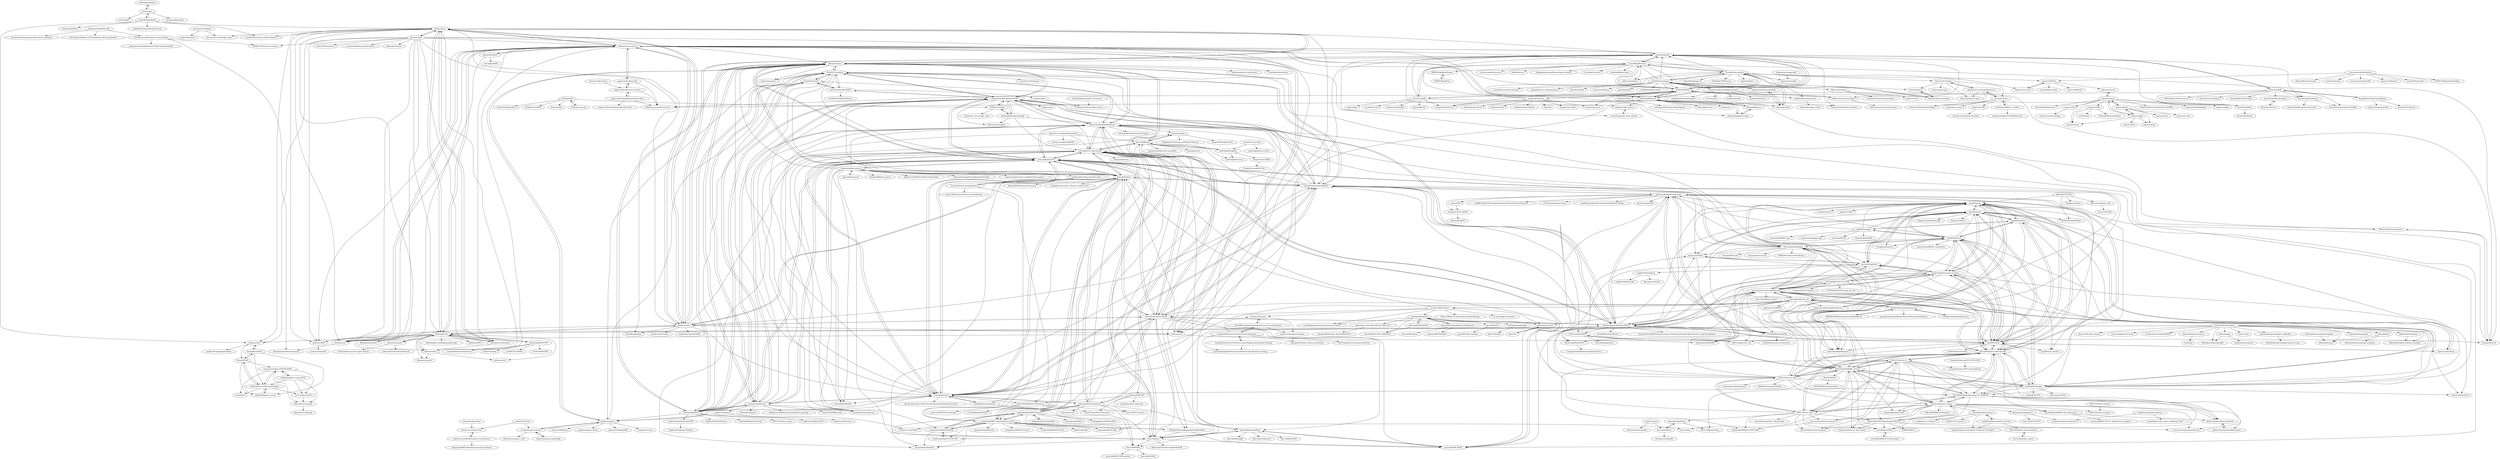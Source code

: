 digraph G {
"neldredge/mathgen" -> "strib/scigen"
"ckreibich/scholar.py" -> "OrganicIrradiation/scholarly"
"ckreibich/scholar.py" -> "venthur/gscholar"
"ckreibich/scholar.py" -> "CrossRef/rest-api-doc"
"ckreibich/scholar.py" -> "jkeirstead/scholar"
"ckreibich/scholar.py" -> "scholarly-python-package/scholarly"
"ckreibich/scholar.py" -> "dnlcrl/PyScholar"
"ckreibich/scholar.py" -> "kermitt2/grobid"
"ckreibich/scholar.py" -> "zaytoun/scihub.py" ["e"=1]
"ckreibich/scholar.py" -> "jakevdp/mpld3" ["e"=1]
"ckreibich/scholar.py" -> "inukshuk/jekyll-scholar" ["e"=1]
"ckreibich/scholar.py" -> "CrossRef/pdfextract"
"ckreibich/scholar.py" -> "CeON/CERMINE"
"ckreibich/scholar.py" -> "soumith/convnet-benchmarks" ["e"=1]
"ckreibich/scholar.py" -> "urschrei/pyzotero" ["e"=1]
"ckreibich/scholar.py" -> "karpathy/arxiv-sanity-preserver" ["e"=1]
"massimoaria/bibliometrix" -> "ropensci/rAltmetric"
"massimoaria/bibliometrix" -> "ropensci/fulltext"
"massimoaria/bibliometrix" -> "jpruiz84/ScientoPy"
"massimoaria/bibliometrix" -> "UWNETLAB/metaknowledge"
"massimoaria/bibliometrix" -> "MaximeRivest/scimeetr"
"massimoaria/bibliometrix" -> "trinker/textclean" ["e"=1]
"massimoaria/bibliometrix" -> "massimoaria/pubmedR"
"mp2893/medgan" -> "baowaly/SynthEHR"
"mp2893/medgan" -> "mp2893/mime"
"mp2893/medgan" -> "mp2893/med2vec"
"mp2893/medgan" -> "mp2893/gram"
"mp2893/medgan" -> "mp2893/doctorai"
"mp2893/medgan" -> "greenelab/SPRINT_gan" ["e"=1]
"mp2893/medgan" -> "sylvaincom/medgan-tips"
"mp2893/medgan" -> "jamesmullenbach/caml-mimic"
"mp2893/medgan" -> "ratschlab/RGAN" ["e"=1]
"CeON/CERMINE" -> "kermitt2/grobid"
"CeON/CERMINE" -> "WING-NUS/Neural-ParsCit"
"CeON/CERMINE" -> "CrossRef/pdfextract"
"CeON/CERMINE" -> "elifesciences/sciencebeam"
"CeON/CERMINE" -> "allenai/science-parse"
"CeON/CERMINE" -> "knmnyn/ParsCit"
"CeON/CERMINE" -> "metachris/pdfx"
"CeON/CERMINE" -> "CrossRef/rest-api-doc"
"CeON/CERMINE" -> "allenai/pdffigures2"
"CeON/CERMINE" -> "inspirehep/refextract"
"CeON/CERMINE" -> "inukshuk/anystyle-parser"
"CeON/CERMINE" -> "IBM/science-result-extractor"
"CeON/CERMINE" -> "fnielsen/scholia"
"CeON/CERMINE" -> "inukshuk/anystyle"
"CeON/CERMINE" -> "kermitt2/biblio-glutton"
"thunlp/KernelGAT" -> "thunlp/GEAR"
"thunlp/KernelGAT" -> "UKPLab/fever-2018-team-athene"
"thunlp/KernelGAT" -> "sheffieldnlp/fever-scorer"
"thunlp/KernelGAT" -> "allenai/scifact"
"NLPatVCU/medaCy" -> "kormilitzin/med7"
"NLPatVCU/medaCy" -> "Georgetown-IR-Lab/QuickUMLS"
"NLPatVCU/medaCy" -> "allenai/scispacy"
"NLPatVCU/medaCy" -> "chanzuckerberg/MedMentions"
"NLPatVCU/medaCy" -> "CogStack/MedCAT"
"NLPatVCU/medaCy" -> "medspacy/medspacy"
"NLPatVCU/medaCy" -> "EmilyAlsentzer/clinicalBERT"
"NLPatVCU/medaCy" -> "text-machine-lab/CliNER"
"NLPatVCU/medaCy" -> "jenojp/negspacy"
"NLPatVCU/medaCy" -> "ncbi-nlp/BioSentVec"
"NLPatVCU/medaCy" -> "dmis-lab/biobert"
"NLPatVCU/medaCy" -> "ncbi-nlp/bluebert"
"NLPatVCU/medaCy" -> "caufieldjh/awesome-bioie"
"NLPatVCU/medaCy" -> "gandersen101/spaczz" ["e"=1]
"NLPatVCU/medaCy" -> "explosion/projects" ["e"=1]
"YerevaNN/mimic3-benchmarks" -> "MLforHealth/MIMIC_Extract"
"YerevaNN/mimic3-benchmarks" -> "MIT-LCP/mimic-code"
"YerevaNN/mimic3-benchmarks" -> "USC-Melady/Benchmarking_DL_MIMICIII"
"YerevaNN/mimic3-benchmarks" -> "alistairewj/sepsis3-mimic"
"YerevaNN/mimic3-benchmarks" -> "MIT-LCP/eicu-code"
"YerevaNN/mimic3-benchmarks" -> "mp2893/gram"
"YerevaNN/mimic3-benchmarks" -> "mp2893/retain"
"YerevaNN/mimic3-benchmarks" -> "yzhao062/PyHealth"
"YerevaNN/mimic3-benchmarks" -> "YaronBlinder/MIMIC-III_readmission"
"YerevaNN/mimic3-benchmarks" -> "jamesmullenbach/caml-mimic"
"YerevaNN/mimic3-benchmarks" -> "Google-Health/records-research"
"YerevaNN/mimic3-benchmarks" -> "hurcy/awesome-ehr-deeplearning"
"YerevaNN/mimic3-benchmarks" -> "MIT-LCP/mimic-iv"
"YerevaNN/mimic3-benchmarks" -> "mp2893/doctorai"
"YerevaNN/mimic3-benchmarks" -> "alistairewj/mortality-prediction"
"dmis-lab/biobert" -> "naver/biobert-pretrained"
"dmis-lab/biobert" -> "dmis-lab/biobert-pytorch"
"dmis-lab/biobert" -> "allenai/scibert"
"dmis-lab/biobert" -> "EmilyAlsentzer/clinicalBERT"
"dmis-lab/biobert" -> "allenai/scispacy"
"dmis-lab/biobert" -> "ncbi-nlp/BioSentVec"
"dmis-lab/biobert" -> "ncbi-nlp/bluebert"
"dmis-lab/biobert" -> "ncbi-nlp/BLUE_Benchmark"
"dmis-lab/biobert" -> "dmis-lab/bern"
"dmis-lab/biobert" -> "MeRajat/SolvingAlmostAnythingWithBert"
"dmis-lab/biobert" -> "lingluodlut/BioNER-Progress"
"dmis-lab/biobert" -> "cambridgeltl/MTL-Bioinformatics-2016"
"dmis-lab/biobert" -> "plkmo/BERT-Relation-Extraction" ["e"=1]
"dmis-lab/biobert" -> "GanjinZero/awesome_Chinese_medical_NLP" ["e"=1]
"dmis-lab/biobert" -> "Georgetown-IR-Lab/QuickUMLS"
"AI-metrics/AI-metrics" -> "paperswithcode/sota-extractor"
"MIT-LCP/mimic-code" -> "YerevaNN/mimic3-benchmarks"
"MIT-LCP/mimic-code" -> "MLforHealth/MIMIC_Extract"
"MIT-LCP/mimic-code" -> "MIT-LCP/eicu-code"
"MIT-LCP/mimic-code" -> "alistairewj/sepsis3-mimic"
"MIT-LCP/mimic-code" -> "MIT-LCP/mimic-iv"
"MIT-LCP/mimic-code" -> "EmilyAlsentzer/clinicalBERT"
"MIT-LCP/mimic-code" -> "hurcy/awesome-ehr-deeplearning"
"MIT-LCP/mimic-code" -> "jamesmullenbach/caml-mimic"
"MIT-LCP/mimic-code" -> "beamandrew/medical-data" ["e"=1]
"MIT-LCP/mimic-code" -> "OHDSI/CommonDataModel" ["e"=1]
"MIT-LCP/mimic-code" -> "mp2893/gram"
"MIT-LCP/mimic-code" -> "yzhao062/PyHealth"
"MIT-LCP/mimic-code" -> "USC-Melady/Benchmarking_DL_MIMICIII"
"MIT-LCP/mimic-code" -> "mp2893/doctorai"
"MIT-LCP/mimic-code" -> "mp2893/retain"
"MLforHealth/rl_representations" -> "microsoft/mimic_sepsis"
"microsoft/mimic_sepsis" -> "MLforHealth/rl_representations"
"dumitrescustefan/ronec" -> "dumitrescustefan/Romanian-Transformers"
"CrossRef/pdfextract" -> "inukshuk/anystyle-parser"
"CrossRef/pdfextract" -> "CeON/CERMINE"
"CrossRef/pdfextract" -> "metachris/pdfx"
"CrossRef/pdfextract" -> "knmnyn/ParsCit"
"CrossRef/pdfextract" -> "kermitt2/grobid"
"CrossRef/pdfextract" -> "elifesciences/lens" ["e"=1]
"CrossRef/pdfextract" -> "zotero/translation-server"
"CrossRef/pdfextract" -> "okfn/bibserver"
"CrossRef/pdfextract" -> "BMKEG/lapdftextProject"
"CrossRef/pdfextract" -> "dpapathanasiou/pdfminer-layout-scanner" ["e"=1]
"CrossRef/pdfextract" -> "CrossRef/rest-api-doc"
"CrossRef/pdfextract" -> "CrossRef/cr-search"
"CrossRef/pdfextract" -> "inukshuk/bibtex-ruby" ["e"=1]
"allenai/scitldr" -> "allenai/s2orc"
"allenai/scitldr" -> "allenai/specter"
"allenai/scitldr" -> "allenai/science-parse"
"allenai/scitldr" -> "allenai/scifact"
"allenai/scitldr" -> "allenai/scibert"
"allenai/scitldr" -> "allenai/scispacy"
"allenai/scitldr" -> "allenai/scidocs"
"allenai/scitldr" -> "allenai/spv2"
"allenai/scitldr" -> "allenai/SciREX"
"allenai/scitldr" -> "allenai/scicite"
"allenai/scitldr" -> "WING-NUS/scisumm-corpus" ["e"=1]
"allenai/scitldr" -> "allenai/s2orc-doc2json"
"allenai/scitldr" -> "Yale-LILY/SummEval" ["e"=1]
"allenai/scitldr" -> "armancohan/long-summarization" ["e"=1]
"allenai/scitldr" -> "nlpyang/PreSumm" ["e"=1]
"strib/scigen" -> "strib/scipher"
"strib/scigen" -> "neldredge/mathgen"
"strib/scigen" -> "EagleW/PaperRobot"
"strib/scigen" -> "josephwright/siunitx" ["e"=1]
"clinicalml/embeddings" -> "clinicalml/ML-tools"
"clinicalml/embeddings" -> "mp2893/gram"
"clinicalml/embeddings" -> "hurcy/awesome-ehr-deeplearning"
"clinicalml/embeddings" -> "clinicalml/deepDiagnosis"
"clinicalml/embeddings" -> "beamandrew/cui2vec"
"clinicalml/embeddings" -> "EpistasisLab/ClinicalDataSources"
"clinicalml/embeddings" -> "mp2893/doctorai"
"clinicalml/embeddings" -> "ncbi-nlp/BioSentVec"
"clinicalml/embeddings" -> "mp2893/retain"
"clinicalml/embeddings" -> "YerevaNN/mimic3-benchmarks"
"clinicalml/embeddings" -> "chanzuckerberg/MedMentions"
"clinicalml/embeddings" -> "OHDSI/PatientLevelPrediction" ["e"=1]
"clinicalml/embeddings" -> "MLforHealth/MIMIC_Extract"
"clinicalml/embeddings" -> "kexinhuang12345/clinicalBERT"
"clinicalml/embeddings" -> "jshang123/G-Bert"
"metachris/pdfx" -> "CrossRef/pdfextract"
"metachris/pdfx" -> "CeON/CERMINE"
"metachris/pdfx" -> "kermitt2/grobid"
"metachris/pdfx" -> "bibcure/scihub2pdf" ["e"=1]
"metachris/pdfx" -> "jalan/pdftotext" ["e"=1]
"metachris/pdfx" -> "papis/papis" ["e"=1]
"metachris/pdfx" -> "architv/harvey" ["e"=1]
"metachris/pdfx" -> "inspirehep/refextract"
"metachris/pdfx" -> "venthur/gscholar"
"EdCo95/scientific-paper-summarisation" -> "WING-NUS/scisumm-corpus" ["e"=1]
"EdCo95/scientific-paper-summarisation" -> "jananiarunachalam/Research-Paper-Summarization"
"EdCo95/scientific-paper-summarisation" -> "davidjurgens/citation-function"
"Spandan-Madan/Me_Bot" -> "EdCo95/scientific-paper-summarisation"
"Spandan-Madan/Me_Bot" -> "machine-learning-projects/document-similarity"
"Spandan-Madan/Me_Bot" -> "thecraftman/Deploy-a-NLP-Similarity-API-using-Docker"
"allenai/scispacy" -> "allenai/scibert"
"allenai/scispacy" -> "dmis-lab/biobert"
"allenai/scispacy" -> "Georgetown-IR-Lab/QuickUMLS"
"allenai/scispacy" -> "NLPatVCU/medaCy"
"allenai/scispacy" -> "chanzuckerberg/MedMentions"
"allenai/scispacy" -> "ncbi-nlp/BioSentVec"
"allenai/scispacy" -> "EmilyAlsentzer/clinicalBERT"
"allenai/scispacy" -> "medspacy/medspacy"
"allenai/scispacy" -> "naver/biobert-pretrained"
"allenai/scispacy" -> "explosion/projects" ["e"=1]
"allenai/scispacy" -> "jenojp/negspacy"
"allenai/scispacy" -> "explosion/spacy-transformers" ["e"=1]
"allenai/scispacy" -> "allenai/s2orc"
"allenai/scispacy" -> "CogStack/MedCAT"
"allenai/scispacy" -> "chartbeat-labs/textacy" ["e"=1]
"explosion/spacy-stanfordnlp" -> "recognai/spacy-wordnet"
"text-machine-lab/CliNER" -> "kormilitzin/med7"
"text-machine-lab/CliNER" -> "Georgetown-IR-Lab/QuickUMLS"
"text-machine-lab/CliNER" -> "DeepPhe/DeepPhe-Release"
"text-machine-lab/CliNER" -> "NLPatVCU/medaCy"
"text-machine-lab/CliNER" -> "apache/ctakes"
"kermitt2/biblio-glutton" -> "kermitt2/article-dataset-builder"
"kermitt2/biblio-glutton" -> "kermitt2/biblio-glutton-harvester"
"kermitt2/grobid" -> "allenai/science-parse"
"kermitt2/grobid" -> "CeON/CERMINE"
"kermitt2/grobid" -> "allenai/scibert"
"kermitt2/grobid" -> "kermitt2/delft"
"kermitt2/grobid" -> "allenai/pdffigures2"
"kermitt2/grobid" -> "kermitt2/grobid-client-python"
"kermitt2/grobid" -> "allenai/s2orc"
"kermitt2/grobid" -> "elifesciences/sciencebeam"
"kermitt2/grobid" -> "allenai/scispacy"
"kermitt2/grobid" -> "kermitt2/grobid_client_python"
"kermitt2/grobid" -> "kermitt2/pdfalto"
"kermitt2/grobid" -> "allenai/spv2"
"kermitt2/grobid" -> "kermitt2/biblio-glutton"
"kermitt2/grobid" -> "CrossRef/pdfextract"
"kermitt2/grobid" -> "titipata/scipdf_parser"
"allenai/scibert" -> "allenai/scispacy"
"allenai/scibert" -> "dmis-lab/biobert"
"allenai/scibert" -> "allenai/s2orc"
"allenai/scibert" -> "naver/biobert-pretrained"
"allenai/scibert" -> "allenai/science-parse"
"allenai/scibert" -> "allenai/specter"
"allenai/scibert" -> "kermitt2/grobid"
"allenai/scibert" -> "allenai/scicite"
"allenai/scibert" -> "ncbi-nlp/BLUE_Benchmark"
"allenai/scibert" -> "markus-eberts/spert" ["e"=1]
"allenai/scibert" -> "dwadden/dygiepp" ["e"=1]
"allenai/scibert" -> "allenai/spv2"
"allenai/scibert" -> "facebookresearch/LAMA" ["e"=1]
"allenai/scibert" -> "EmilyAlsentzer/clinicalBERT"
"allenai/scibert" -> "ncbi-nlp/bluebert"
"ncbi-nlp/BioSentVec" -> "ncbi-nlp/BioWordVec"
"ncbi-nlp/BioSentVec" -> "chanzuckerberg/MedMentions"
"ncbi-nlp/BioSentVec" -> "dmis-lab/biobert"
"ncbi-nlp/BioSentVec" -> "ncbi-nlp/BLUE_Benchmark"
"ncbi-nlp/BioSentVec" -> "EmilyAlsentzer/clinicalBERT"
"ncbi-nlp/BioSentVec" -> "Georgetown-IR-Lab/QuickUMLS"
"ncbi-nlp/BioSentVec" -> "ncbi-nlp/NCBI_BERT"
"ncbi-nlp/BioSentVec" -> "ncbi-nlp/bluebert"
"ncbi-nlp/BioSentVec" -> "allenai/scispacy"
"ncbi-nlp/BioSentVec" -> "kexinhuang12345/clinicalBERT"
"ncbi-nlp/BioSentVec" -> "titipata/pubmed_parser"
"ncbi-nlp/BioSentVec" -> "clinicalml/embeddings"
"ncbi-nlp/BioSentVec" -> "naver/biobert-pretrained"
"ncbi-nlp/BioSentVec" -> "medspacy/medspacy"
"ncbi-nlp/BioSentVec" -> "CogStack/MedCAT"
"pybliometrics-dev/pybliometrics" -> "ElsevierDev/elsapy"
"pybliometrics-dev/pybliometrics" -> "enricobacis/wos"
"pybliometrics-dev/pybliometrics" -> "zhiyzuo/python-scopus"
"pybliometrics-dev/pybliometrics" -> "networks-lab/metaknowledge"
"EagleW/PaperRobot" -> "rikdz/GraphWriter" ["e"=1]
"EagleW/PaperRobot" -> "allenai/scifact"
"EagleW/PaperRobot" -> "EagleW/Writing-editing-Network"
"EagleW/PaperRobot" -> "allenai/s2orc"
"EagleW/PaperRobot" -> "mattbierbaum/arxiv-public-datasets" ["e"=1]
"EagleW/PaperRobot" -> "strib/scigen"
"allenai/deepfigures-open" -> "allenai/pdffigures2"
"allenai/deepfigures-open" -> "allenai/pdffigures"
"paperswithcode/axcell" -> "paperswithcode/sota-extractor"
"paperswithcode/axcell" -> "allenai/science-parse"
"paperswithcode/axcell" -> "IBM/science-result-extractor"
"allenai/pdffigures2" -> "allenai/pdffigures"
"allenai/pdffigures2" -> "allenai/deepfigures-open"
"allenai/pdffigures2" -> "allenai/figureseer"
"allenai/pdffigures2" -> "allenai/spv2"
"allenai/pdffigures2" -> "allenai/science-parse"
"allenai/pdffigures2" -> "IBM/science-result-extractor"
"allenai/pdffigures2" -> "kermitt2/grobid"
"allenai/pdffigures2" -> "titipata/scipdf_parser"
"allenai/pdffigures2" -> "kermitt2/grobid-client-python"
"allenai/pdffigures2" -> "uwdata/rev"
"allenai/pdffigures2" -> "kermitt2/pdfalto"
"allenai/pdffigures2" -> "CeON/CERMINE"
"jamesmullenbach/caml-mimic" -> "aehrc/LAAT"
"jamesmullenbach/caml-mimic" -> "foxlf823/Multi-Filter-Residual-Convolutional-Neural-Network"
"jamesmullenbach/caml-mimic" -> "3778/icd-prediction-mimic"
"jamesmullenbach/caml-mimic" -> "acadTags/Explainable-Automated-Medical-Coding"
"jamesmullenbach/caml-mimic" -> "YerevaNN/mimic3-benchmarks"
"jamesmullenbach/caml-mimic" -> "NYUMedML/DeepEHR"
"jamesmullenbach/caml-mimic" -> "EmilyAlsentzer/clinicalBERT"
"jamesmullenbach/caml-mimic" -> "kexinhuang12345/clinicalBERT"
"jamesmullenbach/caml-mimic" -> "MLforHealth/MIMIC_Extract"
"jamesmullenbach/caml-mimic" -> "GanjinZero/ICD-MSMN"
"jamesmullenbach/caml-mimic" -> "mp2893/gram"
"jamesmullenbach/caml-mimic" -> "mp2893/retain"
"jamesmullenbach/caml-mimic" -> "sjy1203/GAMENet"
"jamesmullenbach/caml-mimic" -> "USC-Melady/Benchmarking_DL_MIMICIII"
"jamesmullenbach/caml-mimic" -> "guoyinwang/LEAM" ["e"=1]
"abachaa/LiveQA_MedicalTask_TREC2017" -> "abachaa/Medication_QA_MedInfo2019"
"abachaa/MedQuAD" -> "abachaa/MEDIQA2019"
"abachaa/MedQuAD" -> "abachaa/Existing-Medical-QA-Datasets"
"abachaa/MedQuAD" -> "panushri25/emrQA"
"abachaa/MedQuAD" -> "abachaa/LiveQA_MedicalTask_TREC2017"
"abachaa/MedQuAD" -> "abachaa/RQE_Data_AMIA2016"
"abachaa/MedQuAD" -> "jgc128/mednli"
"abachaa/MedQuAD" -> "pubmedqa/pubmedqa"
"abachaa/MedQuAD" -> "LasseRegin/medical-question-answer-data"
"kexinhuang12345/clinicalBERT" -> "EmilyAlsentzer/clinicalBERT"
"kexinhuang12345/clinicalBERT" -> "nwams/ClinicalBERT-Deep-Learning--Predicting-Hospital-Readmission-Using-Transformer"
"kexinhuang12345/clinicalBERT" -> "mp2893/mime"
"kexinhuang12345/clinicalBERT" -> "NYUMedML/DeepEHR"
"kexinhuang12345/clinicalBERT" -> "Georgetown-IR-Lab/QuickUMLS"
"kexinhuang12345/clinicalBERT" -> "ncbi-nlp/BioSentVec"
"kexinhuang12345/clinicalBERT" -> "lindvalllab/clinicalXLNet"
"kexinhuang12345/clinicalBERT" -> "mp2893/retain"
"kexinhuang12345/clinicalBERT" -> "jshang123/G-Bert"
"kexinhuang12345/clinicalBERT" -> "jamesmullenbach/caml-mimic"
"kexinhuang12345/clinicalBERT" -> "hurcy/awesome-ehr-deeplearning"
"kexinhuang12345/clinicalBERT" -> "Google-Health/records-research"
"kexinhuang12345/clinicalBERT" -> "ncbi-nlp/NCBI_BERT"
"kexinhuang12345/clinicalBERT" -> "ZhiGroup/Med-BERT"
"kexinhuang12345/clinicalBERT" -> "naver/biobert-pretrained"
"allenai/s2orc-doc2json" -> "allenai/s2orc"
"allenai/s2orc-doc2json" -> "allenai/scidocs"
"allenai/s2orc-doc2json" -> "allenai/specter"
"paperswithcode/paperswithcode-data" -> "paperswithcode/sota-extractor"
"paperswithcode/paperswithcode-data" -> "paperswithcode/paperswithcode-client"
"paperswithcode/paperswithcode-data" -> "IBM/science-result-extractor"
"jackwasey/icd" -> "ellessenne/comorbidity"
"jackwasey/icd" -> "kaz-yos/tableone"
"kaz-yos/tableone" -> "ewenharrison/finalfit" ["e"=1]
"kaz-yos/tableone" -> "tompollard/tableone"
"mp2893/med2vec" -> "mp2893/retain"
"mp2893/med2vec" -> "mp2893/doctorai"
"mp2893/med2vec" -> "mp2893/gram"
"mp2893/med2vec" -> "mp2893/mime"
"mp2893/med2vec" -> "mp2893/rnn_predict"
"mp2893/med2vec" -> "mp2893/medgan"
"mp2893/med2vec" -> "Optum/retain-keras"
"mp2893/med2vec" -> "clinicalml/deepDiagnosis"
"tomleung1996/wos_crawler" -> "enricobacis/wos"
"tomleung1996/wos_crawler" -> "tangweize/SpiderForWebOfScience"
"GanjinZero/CODER" -> "GanjinZero/math401-llm"
"MLD3/FIDDLE" -> "MLD3/FIDDLE-experiments"
"scholarly-python-package/scholarly" -> "ckreibich/scholar.py"
"scholarly-python-package/scholarly" -> "venthur/gscholar"
"scholarly-python-package/scholarly" -> "txie-93/cgcnn" ["e"=1]
"scholarly-python-package/scholarly" -> "ttadano/alamode" ["e"=1]
"scholarly-python-package/scholarly" -> "jacksund/simmate"
"scholarly-python-package/scholarly" -> "hackingmaterials/matminer" ["e"=1]
"hurcy/awesome-ehr-deeplearning" -> "Google-Health/records-research"
"hurcy/awesome-ehr-deeplearning" -> "mp2893/retain"
"hurcy/awesome-ehr-deeplearning" -> "NYUMedML/GNN_for_EHR"
"hurcy/awesome-ehr-deeplearning" -> "mp2893/mime"
"hurcy/awesome-ehr-deeplearning" -> "NYUMedML/DeepEHR"
"hurcy/awesome-ehr-deeplearning" -> "ruoyu-chen/dl4ehr_papers"
"hurcy/awesome-ehr-deeplearning" -> "clinicalml/embeddings"
"hurcy/awesome-ehr-deeplearning" -> "BarnesLab/Patient2Vec"
"hurcy/awesome-ehr-deeplearning" -> "yzhao062/PyHealth"
"hurcy/awesome-ehr-deeplearning" -> "YerevaNN/mimic3-benchmarks"
"hurcy/awesome-ehr-deeplearning" -> "ZhiGroup/pytorch_ehr"
"hurcy/awesome-ehr-deeplearning" -> "kexinhuang12345/clinicalBERT"
"hurcy/awesome-ehr-deeplearning" -> "MLforHealth/MIMIC_Extract"
"hurcy/awesome-ehr-deeplearning" -> "isaacmg/healthcare_ml"
"hurcy/awesome-ehr-deeplearning" -> "mp2893/doctorai"
"EmilyAlsentzer/clinicalBERT" -> "kexinhuang12345/clinicalBERT"
"EmilyAlsentzer/clinicalBERT" -> "dmis-lab/biobert"
"EmilyAlsentzer/clinicalBERT" -> "ncbi-nlp/bluebert"
"EmilyAlsentzer/clinicalBERT" -> "Georgetown-IR-Lab/QuickUMLS"
"EmilyAlsentzer/clinicalBERT" -> "ncbi-nlp/BioSentVec"
"EmilyAlsentzer/clinicalBERT" -> "naver/biobert-pretrained"
"EmilyAlsentzer/clinicalBERT" -> "allenai/scispacy"
"EmilyAlsentzer/clinicalBERT" -> "ncbi-nlp/BLUE_Benchmark"
"EmilyAlsentzer/clinicalBERT" -> "jamesmullenbach/caml-mimic"
"EmilyAlsentzer/clinicalBERT" -> "chanzuckerberg/MedMentions"
"EmilyAlsentzer/clinicalBERT" -> "NLPatVCU/medaCy"
"EmilyAlsentzer/clinicalBERT" -> "clinicalml/embeddings"
"EmilyAlsentzer/clinicalBERT" -> "kormilitzin/med7"
"EmilyAlsentzer/clinicalBERT" -> "MLforHealth/MIMIC_Extract"
"EmilyAlsentzer/clinicalBERT" -> "ZhiGroup/Med-BERT"
"naver/biobert-pretrained" -> "dmis-lab/biobert"
"naver/biobert-pretrained" -> "dmis-lab/biobert-pytorch"
"naver/biobert-pretrained" -> "allenai/scibert"
"naver/biobert-pretrained" -> "ncbi-nlp/BLUE_Benchmark"
"naver/biobert-pretrained" -> "EmilyAlsentzer/clinicalBERT"
"naver/biobert-pretrained" -> "dmis-lab/bern"
"naver/biobert-pretrained" -> "ncbi-nlp/NCBI_BERT"
"naver/biobert-pretrained" -> "dmis-lab/bioasq-biobert"
"naver/biobert-pretrained" -> "allenai/scispacy"
"naver/biobert-pretrained" -> "ncbi-nlp/bluebert"
"naver/biobert-pretrained" -> "ncbi-nlp/BioSentVec"
"naver/biobert-pretrained" -> "cambridgeltl/MTL-Bioinformatics-2016"
"naver/biobert-pretrained" -> "kexinhuang12345/clinicalBERT"
"naver/biobert-pretrained" -> "chanzuckerberg/MedMentions"
"naver/biobert-pretrained" -> "MeRajat/SolvingAlmostAnythingWithBert"
"adobe/NLP-Cube" -> "recognai/spacy-wordnet"
"adobe/NLP-Cube" -> "dumitrescustefan/ronec"
"mp2893/gram" -> "mp2893/mime"
"mp2893/gram" -> "mp2893/retain"
"mp2893/gram" -> "mp2893/med2vec"
"mp2893/gram" -> "mp2893/doctorai"
"mp2893/gram" -> "Google-Health/records-research"
"mp2893/gram" -> "sjy1203/GAMENet"
"mp2893/gram" -> "YerevaNN/mimic3-benchmarks"
"mp2893/gram" -> "trangptm/DeepCare"
"mp2893/gram" -> "clinicalml/embeddings"
"mp2893/gram" -> "clinicalml/deepDiagnosis"
"mp2893/gram" -> "USC-Melady/Benchmarking_DL_MIMICIII"
"mp2893/gram" -> "jshang123/G-Bert"
"mp2893/gram" -> "MLforHealth/MIMIC_Extract"
"mp2893/gram" -> "cscihkbu/mmore"
"mp2893/gram" -> "jygao97/CAMP"
"dmis-lab/biobert-pytorch" -> "naver/biobert-pretrained"
"dmis-lab/biobert-pytorch" -> "dmis-lab/biobert"
"dmis-lab/biobert-pytorch" -> "dmis-lab/BioSyn"
"dmis-lab/biobert-pytorch" -> "ncbi-nlp/bluebert"
"dmis-lab/biobert-pytorch" -> "dmis-lab/bioasq-biobert"
"dmis-lab/biobert-pytorch" -> "dmis-lab/bern"
"dmis-lab/biobert-pytorch" -> "ncbi-nlp/BLUE_Benchmark"
"dmis-lab/biobert-pytorch" -> "lingluodlut/BioNER-Progress"
"dmis-lab/biobert-pytorch" -> "dmis-lab/BERN2"
"dmis-lab/biobert-pytorch" -> "librairy/bio-ner"
"lingluodlut/Att-ChemdNER" -> "lingluodlut/BioNER-Progress"
"lingluodlut/BioNER-Progress" -> "yuzhimanhua/Multi-BioNER"
"lingluodlut/BioNER-Progress" -> "cambridgeltl/MTL-Bioinformatics-2016"
"lingluodlut/BioNER-Progress" -> "lingluodlut/Att-ChemdNER"
"lingluodlut/BioNER-Progress" -> "liutongyang/CMID" ["e"=1]
"lingluodlut/BioNER-Progress" -> "shangjingbo1226/AutoNER" ["e"=1]
"lingluodlut/BioNER-Progress" -> "yuzhimanhua/LM-LSTM-CRF"
"lingluodlut/BioNER-Progress" -> "dmis-lab/biobert-pytorch"
"lingluodlut/BioNER-Progress" -> "wonjininfo/CollaboNet"
"HHS/uts-rest-api" -> "Georgetown-IR-Lab/QuickUMLS"
"HHS/uts-rest-api" -> "ncbo/ncbo_rest_sample_code"
"HHS/uts-rest-api" -> "AnthonyMRios/pymetamap"
"fabiobatalha/crossrefapi" -> "sckott/habanero"
"fabiobatalha/crossrefapi" -> "CrossRef/rest-api-doc"
"gijswobben/pymed" -> "titipata/pubmed_parser"
"ropensci/fulltext" -> "ropensci/rcrossref"
"ropensci/fulltext" -> "ropensci/pdftools" ["e"=1]
"ropensci/fulltext" -> "ropensci/rentrez"
"ropensci/fulltext" -> "muschellij2/rscopus"
"sckott/habanero" -> "fabiobatalha/crossrefapi"
"allenai/PeerRead" -> "allenai/science-parse"
"allenai/PeerRead" -> "allenai/scicite"
"allenai/PeerRead" -> "lancopku/AAPR" ["e"=1]
"cambridgeltl/MTL-Bioinformatics-2016" -> "yuzhimanhua/Multi-BioNER"
"cambridgeltl/MTL-Bioinformatics-2016" -> "yuzhimanhua/LM-LSTM-CRF"
"cambridgeltl/MTL-Bioinformatics-2016" -> "lingluodlut/BioNER-Progress"
"cambridgeltl/MTL-Bioinformatics-2016" -> "wonjininfo/CollaboNet"
"cambridgeltl/MTL-Bioinformatics-2016" -> "MeRajat/SolvingAlmostAnythingWithBert"
"cambridgeltl/MTL-Bioinformatics-2016" -> "spyysalo/standoff2conll"
"cambridgeltl/MTL-Bioinformatics-2016" -> "UCDenver-ccp/CRAFT"
"cambridgeltl/MTL-Bioinformatics-2016" -> "chanzuckerberg/MedMentions"
"cambridgeltl/MTL-Bioinformatics-2016" -> "bionlp-hzau/BioNLP-Corpus"
"cambridgeltl/MTL-Bioinformatics-2016" -> "ncbi-nlp/BLUE_Benchmark"
"cambridgeltl/MTL-Bioinformatics-2016" -> "shreyashub/BioFLAIR"
"cambridgeltl/MTL-Bioinformatics-2016" -> "hu-ner/huner"
"cambridgeltl/MTL-Bioinformatics-2016" -> "cambridgeltl/BioNLP-2016" ["e"=1]
"cambridgeltl/MTL-Bioinformatics-2016" -> "BaderLab/saber"
"chanzuckerberg/MedMentions" -> "Georgetown-IR-Lab/QuickUMLS"
"chanzuckerberg/MedMentions" -> "ncbi-nlp/NCBI_BERT"
"chanzuckerberg/MedMentions" -> "ncbi-nlp/BioSentVec"
"chanzuckerberg/MedMentions" -> "ncbi-nlp/BLUE_Benchmark"
"chanzuckerberg/MedMentions" -> "CogStack/MedCAT"
"chanzuckerberg/MedMentions" -> "cambridgeltl/MTL-Bioinformatics-2016"
"chanzuckerberg/MedMentions" -> "svjan5/medtype"
"chanzuckerberg/MedMentions" -> "dmis-lab/BioSyn"
"chanzuckerberg/MedMentions" -> "NLPatVCU/medaCy"
"chanzuckerberg/MedMentions" -> "allenai/scispacy"
"chanzuckerberg/MedMentions" -> "ncbi-nlp/BioWordVec"
"chanzuckerberg/MedMentions" -> "dmis-lab/bern"
"chanzuckerberg/MedMentions" -> "MurtyShikhar/Hierarchical-Typing"
"chanzuckerberg/MedMentions" -> "bepnye/EBM-NLP"
"chanzuckerberg/MedMentions" -> "hu-ner/huner"
"sjy1203/GAMENet" -> "jshang123/G-Bert"
"sjy1203/GAMENet" -> "ycq091044/SafeDrug"
"sjy1203/GAMENet" -> "mp2893/mime"
"sjy1203/GAMENet" -> "mp2893/gram"
"sjy1203/GAMENet" -> "Google-Health/records-research"
"cambridgeltl/sapbert" -> "cambridgeltl/cometa"
"cambridgeltl/sapbert" -> "GanjinZero/CODER"
"cambridgeltl/sapbert" -> "dmis-lab/BioSyn"
"MIT-LCP/mimic-iv" -> "ratschlab/circEWS"
"MIT-LCP/mimic-iv" -> "MLforHealth/MIMIC_Extract"
"MIT-LCP/mimic-iv" -> "MIT-LCP/eicu-code"
"MIT-LCP/mimic-iv" -> "alistairewj/mimic-iv-aline-study"
"MIT-LCP/mimic-iv" -> "USC-Melady/Benchmarking_DL_MIMICIII"
"MIT-LCP/mimic-iv" -> "fatemizuki/MIMIC-IV-MY-CODE"
"MIT-LCP/mimic-iv" -> "YerevaNN/mimic3-benchmarks"
"MIT-LCP/mimic-iv" -> "MIT-LCP/mimic-code"
"MIT-LCP/mimic-iv" -> "alistairewj/sepsis3-mimic"
"MIT-LCP/mimic-iv" -> "AmsterdamUMC/AmsterdamUMCdb"
"MIT-LCP/mimic-iv" -> "nus-mornin-lab/echo-mimiciii"
"MIT-LCP/mimic-iv" -> "EmmaRocheteau/TPC-LoS-prediction"
"MIT-LCP/mimic-iv" -> "nus-mornin-lab/oxygenation_kc"
"alistairewj/reproducibility-mimic" -> "alistairewj/mortality-prediction"
"jind11/PubMed-PICO-Detection" -> "jind11/LSTM-PICO-Detection"
"jind11/PubMed-PICO-Detection" -> "jind11/Deep-PICO-Detection"
"jind11/PubMed-PICO-Detection" -> "L-ENA/HealthINF2020"
"jind11/PubMed-PICO-Detection" -> "Tian312/PICO_Parser"
"MIT-LCP/eicu-code" -> "alistairewj/sepsis3-mimic"
"MIT-LCP/eicu-code" -> "MIT-LCP/mimic-iv"
"MIT-LCP/eicu-code" -> "MLforHealth/MIMIC_Extract"
"MIT-LCP/eicu-code" -> "YerevaNN/mimic3-benchmarks"
"MIT-LCP/eicu-code" -> "alistairewj/mechanical-power"
"MIT-LCP/eicu-code" -> "MIT-LCP/mimic-code"
"MIT-LCP/eicu-code" -> "USC-Melady/Benchmarking_DL_MIMICIII"
"MIT-LCP/eicu-code" -> "AmsterdamUMC/AmsterdamUMCdb"
"MIT-LCP/eicu-code" -> "nus-mornin-lab/echo-mimiciii"
"MIT-LCP/eicu-code" -> "ratschlab/circEWS"
"MIT-LCP/eicu-code" -> "fatemizuki/MIMIC-IV-MY-CODE"
"MIT-LCP/eicu-code" -> "mostafaalishahi/eICU_Benchmark"
"MIT-LCP/eicu-code" -> "sjy1203/GAMENet"
"MIT-LCP/eicu-code" -> "tompollard/tableone"
"mp2893/retain" -> "Optum/retain-keras"
"mp2893/retain" -> "mp2893/med2vec"
"mp2893/retain" -> "mp2893/doctorai"
"mp2893/retain" -> "mp2893/gram"
"mp2893/retain" -> "mp2893/mime"
"mp2893/retain" -> "mp2893/rnn_predict"
"mp2893/retain" -> "hurcy/awesome-ehr-deeplearning"
"mp2893/retain" -> "sjy1203/GAMENet"
"mp2893/retain" -> "YerevaNN/mimic3-benchmarks"
"mp2893/retain" -> "ast0414/pytorch-retain"
"mp2893/retain" -> "Google-Health/records-research"
"mp2893/retain" -> "clinicalml/deepDiagnosis"
"mp2893/retain" -> "kexinhuang12345/clinicalBERT"
"bigscience-workshop/biomedical" -> "facebookresearch/bio-lm"
"bigscience-workshop/biomedical" -> "michiyasunaga/LinkBERT" ["e"=1]
"bigscience-workshop/biomedical" -> "dmis-lab/BioSyn"
"bigscience-workshop/biomedical" -> "ncbi-nlp/BLUE_Benchmark"
"CrossRef/rest-api-doc" -> "fabiobatalha/crossrefapi"
"CrossRef/rest-api-doc" -> "sckott/habanero"
"CrossRef/rest-api-doc" -> "CeON/CERMINE"
"CrossRef/rest-api-doc" -> "ropensci/rcrossref"
"CrossRef/rest-api-doc" -> "elifesciences/lens" ["e"=1]
"CrossRef/rest-api-doc" -> "ckreibich/scholar.py"
"CrossRef/rest-api-doc" -> "kermitt2/grobid"
"CrossRef/rest-api-doc" -> "Impactstory/oadoi"
"CrossRef/rest-api-doc" -> "OpenAPC/openapc-de"
"CrossRef/rest-api-doc" -> "ropensci/fulltext"
"CrossRef/rest-api-doc" -> "CrossRef/pdfextract"
"CrossRef/rest-api-doc" -> "ElsevierDev/elsapy"
"CrossRef/rest-api-doc" -> "BirkbeckCTP/janeway" ["e"=1]
"CrossRef/rest-api-doc" -> "allenai/science-parse"
"CrossRef/rest-api-doc" -> "lagotto/lagotto"
"ThoughtRiver/lmdb-embeddings" -> "kermitt2/delft"
"ThoughtRiver/lmdb-embeddings" -> "plasticityai/magnitude" ["e"=1]
"ThoughtRiver/lmdb-embeddings" -> "pmichel31415/mtnt"
"kermitt2/delft" -> "kermitt2/grobid-quantities"
"kermitt2/delft" -> "UKPLab/elmo-bilstm-cnn-crf" ["e"=1]
"kermitt2/delft" -> "kermitt2/biblio-glutton"
"kermitt2/delft" -> "ThoughtRiver/lmdb-embeddings"
"kermitt2/delft" -> "kermitt2/grobid"
"kermitt2/delft" -> "kermitt2/entity-fishing" ["e"=1]
"kermitt2/delft" -> "iliaschalkidis/ELMo-keras" ["e"=1]
"kermitt2/delft" -> "kermitt2/pdfalto"
"kermitt2/delft" -> "kermitt2/article-dataset-builder"
"anuj-glitch/Disease-Prediction-using-Django-and-machine-learning" -> "anujdutt9/Disease-Prediction-from-Symptoms"
"anuj-glitch/Disease-Prediction-using-Django-and-machine-learning" -> "yaswanthpalaghat/Disease-prediction-using-Machine-Learning"
"MLforHealth/MIMIC_Extract" -> "YerevaNN/mimic3-benchmarks"
"MLforHealth/MIMIC_Extract" -> "alistairewj/sepsis3-mimic"
"MLforHealth/MIMIC_Extract" -> "USC-Melady/Benchmarking_DL_MIMICIII"
"MLforHealth/MIMIC_Extract" -> "MIT-LCP/mimic-iv"
"MLforHealth/MIMIC_Extract" -> "MIT-LCP/mimic-code"
"MLforHealth/MIMIC_Extract" -> "MIT-LCP/eicu-code"
"MLforHealth/MIMIC_Extract" -> "MLD3/FIDDLE"
"MLforHealth/MIMIC_Extract" -> "yzhao062/PyHealth"
"MLforHealth/MIMIC_Extract" -> "deepak-kaji/mimic-lstm"
"MLforHealth/MIMIC_Extract" -> "ratschlab/circEWS"
"MLforHealth/MIMIC_Extract" -> "alistairewj/mimic-iv-aline-study"
"MLforHealth/MIMIC_Extract" -> "mp2893/gram"
"MLforHealth/MIMIC_Extract" -> "jamesmullenbach/caml-mimic"
"MLforHealth/MIMIC_Extract" -> "hurcy/awesome-ehr-deeplearning"
"MLforHealth/MIMIC_Extract" -> "MIT-LCP/bloatectomy"
"jenojp/negspacy" -> "jenojp/extractacy"
"jenojp/negspacy" -> "medspacy/medspacy"
"jenojp/negspacy" -> "kevinlu1248/pyate" ["e"=1]
"jenojp/negspacy" -> "recognai/spacy-wordnet"
"jenojp/negspacy" -> "explosion/spacy-stanza" ["e"=1]
"jenojp/negspacy" -> "kormilitzin/med7"
"jenojp/negspacy" -> "nipunsadvilkar/pySBD" ["e"=1]
"jenojp/negspacy" -> "allenai/scispacy"
"kormilitzin/med7" -> "medspacy/medspacy"
"kormilitzin/med7" -> "NLPatVCU/medaCy"
"kormilitzin/med7" -> "text-machine-lab/CliNER"
"mp2893/mime" -> "Google-Health/records-research"
"mp2893/mime" -> "mp2893/gram"
"mp2893/mime" -> "jshang123/G-Bert"
"mp2893/mime" -> "mp2893/med2vec"
"mp2893/mime" -> "sjy1203/GAMENet"
"mp2893/mime" -> "Optum/retain-keras"
"mp2893/mime" -> "mp2893/retain"
"mp2893/mime" -> "bhagya-hettige/MedGraph"
"mp2893/mime" -> "HiTANet2020/HiTANet"
"mp2893/mime" -> "XiangruiCAI/mce"
"svjan5/medtype" -> "dmis-lab/BioSyn"
"svjan5/medtype" -> "dongfang91/Generate-and-Rank-ConNorm"
"svjan5/medtype" -> "kingsaint/BioMedical-EL"
"BMKEG/lapdftext" -> "BMKEG/lapdftextProject"
"dmis-lab/bern" -> "dmis-lab/bioasq-biobert"
"dmis-lab/bern" -> "wonjininfo/CollaboNet"
"dmis-lab/bern" -> "dmis-lab/BioSyn"
"dmis-lab/bern" -> "ncbi-nlp/NCBI_BERT"
"dmis-lab/bern" -> "BaderLab/Towards-reliable-BioNER"
"dmis-lab/bern" -> "ncbi-nlp/BLUE_Benchmark"
"dmis-lab/bern" -> "dmis-lab/BERN2"
"elifesciences/sciencebeam" -> "elifesciences/sciencebeam-gym"
"elifesciences/sciencebeam" -> "CeON/CERMINE"
"ncbi-nlp/bluebert" -> "ncbi-nlp/BLUE_Benchmark"
"ncbi-nlp/bluebert" -> "EmilyAlsentzer/clinicalBERT"
"ncbi-nlp/bluebert" -> "dmis-lab/biobert"
"ncbi-nlp/bluebert" -> "dmis-lab/biobert-pytorch"
"ncbi-nlp/bluebert" -> "ncbi-nlp/BioSentVec"
"ncbi-nlp/bluebert" -> "naver/biobert-pretrained"
"ncbi-nlp/bluebert" -> "caufieldjh/awesome-bioie"
"ncbi-nlp/bluebert" -> "uf-hobi-informatics-lab/ClinicalTransformerRelationExtraction"
"ncbi-nlp/bluebert" -> "ncbi-nlp/BioWordVec"
"ncbi-nlp/bluebert" -> "medspacy/medspacy"
"ncbi-nlp/bluebert" -> "titipata/pubmed_parser"
"ncbi-nlp/bluebert" -> "allenai/scispacy"
"ncbi-nlp/bluebert" -> "Georgetown-IR-Lab/QuickUMLS"
"ncbi-nlp/bluebert" -> "jind11/PubMed-PICO-Detection"
"ncbi-nlp/bluebert" -> "kexinhuang12345/clinicalBERT"
"allenai/citeomatic" -> "TeamLab/bert-gcn-for-paper-citation"
"allenai/citeomatic" -> "tebesu/NeuralCitationNetwork"
"MIT-LCP/mimic-website" -> "MIT-LCP/mimic-iii-paper"
"ElsevierDev/elsapy" -> "pybliometrics-dev/pybliometrics"
"ElsevierDev/elsapy" -> "scopus-api/scopus"
"ElsevierDev/elsapy" -> "enricobacis/wos"
"ElsevierDev/elsapy" -> "zhiyzuo/python-scopus"
"ElsevierDev/elsapy" -> "sckott/habanero"
"mp2893/doctorai" -> "mp2893/retain"
"mp2893/doctorai" -> "mp2893/med2vec"
"mp2893/doctorai" -> "mp2893/gram"
"mp2893/doctorai" -> "trangptm/DeepCare"
"mp2893/doctorai" -> "mp2893/rnn_predict"
"mp2893/doctorai" -> "clinicalml/deepDiagnosis"
"mp2893/doctorai" -> "mp2893/mime"
"mp2893/doctorai" -> "Google-Health/records-research"
"mp2893/doctorai" -> "YerevaNN/mimic3-benchmarks"
"mp2893/doctorai" -> "clinicalml/embeddings"
"mp2893/doctorai" -> "hurcy/awesome-ehr-deeplearning"
"mp2893/doctorai" -> "mp2893/medgan"
"mp2893/doctorai" -> "EpistasisLab/MIMIC_trajectories"
"mp2893/doctorai" -> "jamesmullenbach/caml-mimic"
"jkeirstead/scholar" -> "ropensci/rorcid"
"jkeirstead/scholar" -> "IndrajeetPatil/statsExpressions" ["e"=1]
"anujdutt9/Disease-Prediction-from-Symptoms" -> "anuj-glitch/Disease-Prediction-using-Django-and-machine-learning"
"anujdutt9/Disease-Prediction-from-Symptoms" -> "yaswanthpalaghat/Disease-prediction-using-Machine-Learning"
"anujdutt9/Disease-Prediction-from-Symptoms" -> "Aniruddha-Tapas/Predicting-Diseases-From-Symptoms"
"anujdutt9/Disease-Prediction-from-Symptoms" -> "chayandatta/Heart_disease_prediction" ["e"=1]
"anujdutt9/Disease-Prediction-from-Symptoms" -> "feat7/symptom-to-disease-prediction"
"anujdutt9/Disease-Prediction-from-Symptoms" -> "leanderme/sytora"
"allenai/allennlp-models" -> "allenai/allentune"
"allenai/allennlp-models" -> "allenai/allennlp-guide"
"allenai/allennlp-models" -> "allenai/allennlp-demo"
"allenai/allennlp-models" -> "jbarrow/allennlp_tutorial"
"allenai/allennlp-models" -> "harvardnlp/pytorch-struct" ["e"=1]
"allenai/allennlp-models" -> "allenai/allennlp-as-a-library-example"
"allenai/allennlp-models" -> "allenai/allennlp-semparse"
"allenai/allennlp-models" -> "allenai/specter"
"allenai/allennlp-models" -> "allenai/beaker"
"allenai/allennlp-models" -> "facebookresearch/SpanBERT" ["e"=1]
"allenai/allennlp-models" -> "delmaksym/allennlp-light"
"allenai/allennlp-models" -> "allenai/tango"
"allenai/allennlp-models" -> "miyyer/scpn" ["e"=1]
"allenai/allennlp-models" -> "allenai/SciREX"
"allenai/allennlp-models" -> "allenai/allennlp-template-config-files"
"ZhiGroup/pytorch_ehr" -> "ZhiGroup/Med-BERT"
"leanderme/sytora" -> "sekharvth/symptom-disease"
"leanderme/sytora" -> "Aniruddha-Tapas/Predicting-Diseases-From-Symptoms"
"FDA/open.fda.gov" -> "FDA/openfda"
"tompollard/tableone" -> "MIT-LCP/bloatectomy"
"tompollard/tableone" -> "kaz-yos/tableone"
"yzhao062/PyHealth" -> "YerevaNN/mimic3-benchmarks"
"yzhao062/PyHealth" -> "MLforHealth/MIMIC_Extract"
"yzhao062/PyHealth" -> "hurcy/awesome-ehr-deeplearning"
"yzhao062/PyHealth" -> "Google-Health/records-research"
"yzhao062/PyHealth" -> "mp2893/retain"
"yzhao062/PyHealth" -> "isaacmg/healthcare_ml"
"yzhao062/PyHealth" -> "mp2893/doctorai"
"yzhao062/PyHealth" -> "mp2893/mime"
"yzhao062/PyHealth" -> "mims-harvard/TDC" ["e"=1]
"yzhao062/PyHealth" -> "mp2893/gram"
"yzhao062/PyHealth" -> "sheryl-ai/MetaPred"
"yzhao062/PyHealth" -> "MIT-LCP/mimic-iv"
"yzhao062/PyHealth" -> "yzhao062/SUOD" ["e"=1]
"yzhao062/PyHealth" -> "ncbi-nlp/bluebert"
"yzhao062/PyHealth" -> "USC-Melady/Benchmarking_DL_MIMICIII"
"abachaa/MEDIQA2019" -> "abachaa/RQE_Data_AMIA2016"
"abachaa/MEDIQA2019" -> "abachaa/MedQuAD"
"JohnGiorgi/DeCLUTR" -> "facebookresearch/contriever" ["e"=1]
"JohnGiorgi/DeCLUTR" -> "studio-ousia/bpr" ["e"=1]
"JohnGiorgi/DeCLUTR" -> "yym6472/ConSERT" ["e"=1]
"JohnGiorgi/DeCLUTR" -> "UCSD-AI4H/CERT"
"JohnGiorgi/DeCLUTR" -> "allenai/specter"
"FDA/openfda" -> "FDA/open.fda.gov"
"FDA/openfda" -> "rOpenHealth/openfda"
"FDA/openfda" -> "FDA/precisionFDA"
"FDA/openfda" -> "HHS/uts-rest-api"
"FDA/openfda" -> "cloudera/ades"
"Google-Health/records-research" -> "mp2893/mime"
"Google-Health/records-research" -> "mp2893/gram"
"Google-Health/records-research" -> "hurcy/awesome-ehr-deeplearning"
"Google-Health/records-research" -> "sjy1203/GAMENet"
"Google-Health/records-research" -> "NYUMedML/GNN_for_EHR"
"Google-Health/records-research" -> "mp2893/retain"
"Google-Health/records-research" -> "sheryl-ai/MetaPred"
"Google-Health/records-research" -> "mp2893/doctorai"
"Google-Health/records-research" -> "jshang123/G-Bert"
"Google-Health/records-research" -> "YerevaNN/mimic3-benchmarks"
"Google-Health/records-research" -> "deepmedicine/BEHRT"
"Google-Health/records-research" -> "clinicalml/deepDiagnosis"
"Google-Health/records-research" -> "kexinhuang12345/clinicalBERT"
"jgc128/mednli" -> "jgc128/mednli_baseline"
"EpistasisLab/ClinicalDataSources" -> "clinicalml/embeddings"
"EpistasisLab/ClinicalDataSources" -> "clinicalml/deepDiagnosis"
"ropensci/taxize" -> "ropensci/spocc"
"ropensci/taxize" -> "ropensci/rgbif"
"ropensci/taxize" -> "ropensci/EML"
"ropensci/taxize" -> "iPlantCollaborativeOpenSource/TNRS"
"ropensci/taxize" -> "ropensci/rentrez"
"ropensci/taxize" -> "ropensci/traits"
"ropensci/taxize" -> "ropensci/DataPackageR"
"ropensci/taxize" -> "ropensci/rglobi"
"ropensci/taxize" -> "shawnlaffan/biodiverse"
"ropensci/taxize" -> "ropensci/rotl"
"allenai/spv2" -> "allenai/science-parse"
"allenai/spv2" -> "allenai/scicite"
"allenai/spv2" -> "knmnyn/ParsCit"
"allenai/tango" -> "delmaksym/allennlp-light"
"allenai/tango" -> "himkt/allennlp-optuna"
"HealthCatalyst/healthcareai-py" -> "HealthCatalyst/healthcareai-r"
"HealthCatalyst/healthcareai-py" -> "AKSHAYUBHAT/ComputationalHealthcare"
"HealthCatalyst/healthcareai-py" -> "isaacmg/healthcare_ml"
"HealthCatalyst/healthcareai-py" -> "prasadseemakurthi/Deep-Neural-Networks-HealthCare"
"jakelever/kindred" -> "jakelever/pubrunner"
"jakelever/kindred" -> "UCDenver-ccp/CRAFT"
"Aniruddha-Tapas/Predicting-Diseases-From-Symptoms" -> "sekharvth/symptom-disease"
"Aniruddha-Tapas/Predicting-Diseases-From-Symptoms" -> "leanderme/sytora"
"Aniruddha-Tapas/Predicting-Diseases-From-Symptoms" -> "anujdutt9/Disease-Prediction-from-Symptoms"
"dumitrescustefan/Romanian-Transformers" -> "dumitrescustefan/ronec"
"dumitrescustefan/Romanian-Transformers" -> "Alegzandra/RED-Romanian-Emotions-Dataset"
"BorgwardtLab/mgp-tcn" -> "mmr12/MGP-AttTCN"
"BorgwardtLab/mgp-tcn" -> "nerajbobra/sepsis-prediction"
"aehrc/LAAT" -> "GanjinZero/ICD-MSMN"
"alistairewj/mortality-prediction" -> "alistairewj/reproducibility-mimic"
"alistairewj/sepsis3-mimic" -> "nus-mornin-lab/echo-mimiciii"
"alistairewj/sepsis3-mimic" -> "MIT-LCP/eicu-code"
"alistairewj/sepsis3-mimic" -> "USC-Melady/Benchmarking_DL_MIMICIII"
"alistairewj/sepsis3-mimic" -> "MLforHealth/MIMIC_Extract"
"alistairewj/sepsis3-mimic" -> "YaronBlinder/MIMIC-III_readmission"
"alistairewj/sepsis3-mimic" -> "YerevaNN/mimic3-benchmarks"
"alistairewj/sepsis3-mimic" -> "alistairewj/mortality-prediction"
"alistairewj/sepsis3-mimic" -> "aniruddhraghu/sepsisrl"
"alistairewj/sepsis3-mimic" -> "BorgwardtLab/mgp-tcn"
"alistairewj/sepsis3-mimic" -> "deepak-kaji/mimic-lstm"
"alistairewj/sepsis3-mimic" -> "alistairewj/mechanical-power"
"alistairewj/sepsis3-mimic" -> "nus-mornin-lab/oxygenation_kc"
"alistairewj/sepsis3-mimic" -> "YIKUAN8/MIMIC-IV-Postgres"
"alistairewj/sepsis3-mimic" -> "AmsterdamUMC/AmsterdamUMCdb"
"alistairewj/sepsis3-mimic" -> "MIT-LCP/mimic-iii-paper"
"allenai/specter" -> "allenai/scidocs"
"allenai/specter" -> "allenai/s2orc"
"allenai/specter" -> "allenai/s2orc-doc2json"
"allenai/specter" -> "allenai/paper-embedding-public-apis"
"allenai/specter" -> "malteos/scincl"
"allenai/specter" -> "allenai/SciREX"
"allenai/specter" -> "allenai/scicite"
"allenai/specter" -> "allenai/scibert"
"allenai/specter" -> "allenai/science-parse"
"allenai/specter" -> "allenai/S2AND"
"allenai/specter" -> "IllDepence/unarXive"
"allenai/specter" -> "allenai/scirepeval"
"allenai/specter" -> "allenai/scifact"
"allenai/specter" -> "allenai/citeomatic"
"allenai/specter" -> "JohnGiorgi/DeCLUTR"
"yuzhimanhua/LM-LSTM-CRF" -> "yuzhimanhua/Multi-BioNER"
"yuzhimanhua/Multi-BioNER" -> "yuzhimanhua/LM-LSTM-CRF"
"yuzhimanhua/Multi-BioNER" -> "cambridgeltl/MTL-Bioinformatics-2016"
"yuzhimanhua/Multi-BioNER" -> "lingluodlut/BioNER-Progress"
"yuzhimanhua/Multi-BioNER" -> "wonjininfo/CollaboNet"
"paperswithcode/sota-extractor" -> "paperswithcode/paperswithcode-data"
"paperswithcode/sota-extractor" -> "IBM/science-result-extractor"
"paperswithcode/sota-extractor" -> "paperswithcode/axcell"
"ZhiGroup/Med-BERT" -> "ZhiGroup/pytorch_ehr"
"ZhiGroup/Med-BERT" -> "deepmedicine/BEHRT"
"ZhiGroup/Med-BERT" -> "jshang123/G-Bert"
"ZhiGroup/Med-BERT" -> "clinicalml/omop-learn" ["e"=1]
"isaacmg/healthcare_ml" -> "hurcy/awesome-ehr-deeplearning"
"isaacmg/healthcare_ml" -> "HealthCatalyst/healthcareai-py"
"isaacmg/healthcare_ml" -> "yzhao062/PyHealth"
"isaacmg/healthcare_ml" -> "NYUMedML/DeepEHR"
"isaacmg/healthcare_ml" -> "mp2893/doctorai"
"isaacmg/healthcare_ml" -> "kexinhuang12345/clinicalBERT"
"isaacmg/healthcare_ml" -> "re-search/DocProduct"
"isaacmg/healthcare_ml" -> "clinicalml/embeddings"
"isaacmg/healthcare_ml" -> "ncbi-nlp/bluebert"
"isaacmg/healthcare_ml" -> "EpistasisLab/ClinicalDataSources"
"isaacmg/healthcare_ml" -> "naver/biobert-pretrained"
"isaacmg/healthcare_ml" -> "NLPatVCU/medaCy"
"isaacmg/healthcare_ml" -> "gmichalo/UmlsBERT"
"isaacmg/healthcare_ml" -> "MLforHealth/MIMIC_Extract"
"isaacmg/healthcare_ml" -> "panushri25/emrQA"
"titipata/pubmed_parser" -> "gijswobben/pymed"
"titipata/pubmed_parser" -> "ncbi-nlp/BioSentVec"
"titipata/pubmed_parser" -> "dmis-lab/bern"
"titipata/pubmed_parser" -> "titipata/affiliation_parser"
"titipata/pubmed_parser" -> "ncbi-nlp/bluebert"
"titipata/pubmed_parser" -> "facebookresearch/bio-lm"
"titipata/pubmed_parser" -> "billgreenwald/Pubmed-Batch-Download"
"titipata/pubmed_parser" -> "allenai/scispacy"
"titipata/pubmed_parser" -> "dmis-lab/biobert"
"titipata/pubmed_parser" -> "titipata/detecting-scientific-claim"
"titipata/pubmed_parser" -> "chanzuckerberg/MedMentions"
"titipata/pubmed_parser" -> "ncbi-nlp/BioWordVec"
"titipata/pubmed_parser" -> "cambridgeltl/MTL-Bioinformatics-2016"
"titipata/pubmed_parser" -> "DiseaseOntology/HumanDiseaseOntology" ["e"=1]
"titipata/pubmed_parser" -> "napsternxg/awesome-scholarly-data-analysis"
"YaronBlinder/MIMIC-III_readmission" -> "yzhouas/MIMIC-III_ICU_Readmission_Analysis"
"YaronBlinder/MIMIC-III_readmission" -> "alistairewj/mortality-prediction"
"ratschlab/circEWS" -> "ratschlab/HIRID-ICU-Benchmark"
"dexonline/dexonline" -> "dumitrescustefan/ronec"
"chb/py-umls" -> "Georgetown-IR-Lab/QuickUMLS"
"allenai/science-parse" -> "allenai/spv2"
"allenai/science-parse" -> "allenai/scicite"
"allenai/science-parse" -> "allenai/s2orc"
"allenai/science-parse" -> "kermitt2/grobid"
"allenai/science-parse" -> "allenai/scibert"
"allenai/science-parse" -> "allenai/PeerRead"
"allenai/science-parse" -> "allenai/pdffigures2"
"allenai/science-parse" -> "allenai/citeomatic"
"allenai/science-parse" -> "allenai/specter"
"allenai/science-parse" -> "allenai/s2orc-doc2json"
"allenai/science-parse" -> "allenai/scidocs"
"allenai/science-parse" -> "allenai/deepfigures-open"
"allenai/science-parse" -> "knmnyn/ParsCit"
"allenai/science-parse" -> "paperswithcode/axcell"
"allenai/science-parse" -> "allenai/SciREX"
"allenai/s2orc" -> "allenai/s2orc-doc2json"
"allenai/s2orc" -> "allenai/specter"
"allenai/s2orc" -> "allenai/scidocs"
"allenai/s2orc" -> "allenai/scibert"
"allenai/s2orc" -> "allenai/SciREX"
"allenai/s2orc" -> "allenai/science-parse"
"allenai/s2orc" -> "allenai/scicite"
"allenai/s2orc" -> "allenai/scifact"
"allenai/s2orc" -> "IllDepence/unarXive"
"allenai/s2orc" -> "allenai/scispacy"
"allenai/s2orc" -> "allenai/spv2"
"allenai/s2orc" -> "shauryr/ACL-anthology-corpus"
"allenai/s2orc" -> "dwadden/dygiepp" ["e"=1]
"allenai/s2orc" -> "mattbierbaum/arxiv-public-datasets" ["e"=1]
"allenai/s2orc" -> "allenai/scitldr"
"Optum/retain-keras" -> "mp2893/retain"
"Optum/retain-keras" -> "mp2893/mime"
"abachaa/Existing-Medical-QA-Datasets" -> "abachaa/MEDIQA2021"
"abachaa/Existing-Medical-QA-Datasets" -> "abachaa/MedQuAD"
"abachaa/Existing-Medical-QA-Datasets" -> "abachaa/MeQSum"
"HealthCatalyst/healthcareai-r" -> "HealthCatalyst/healthcareai-py"
"medspacy/medspacy" -> "kormilitzin/med7"
"medspacy/medspacy" -> "jenojp/negspacy"
"medspacy/medspacy" -> "Georgetown-IR-Lab/QuickUMLS"
"medspacy/medspacy" -> "ML4LHS/clinspacy"
"medspacy/medspacy" -> "Melbourne-BMDS/mimic34md2020_materials"
"medspacy/medspacy" -> "allenai/scispacy"
"medspacy/medspacy" -> "CogStack/MedCAT"
"medspacy/medspacy" -> "NLPatVCU/medaCy"
"medspacy/medspacy" -> "Yale-LILY/EHRKit-2022"
"medspacy/medspacy" -> "ncbi-nlp/BioSentVec"
"medspacy/medspacy" -> "jakelever/kindred"
"medspacy/medspacy" -> "chanzuckerberg/MedMentions"
"medspacy/medspacy" -> "ncbi-nlp/bluebert"
"medspacy/medspacy" -> "facebookresearch/bio-lm"
"medspacy/medspacy" -> "svjan5/medtype"
"ropensci/rentrez" -> "ropensci/taxize"
"Georgetown-IR-Lab/QuickUMLS" -> "AnthonyMRios/pymetamap"
"Georgetown-IR-Lab/QuickUMLS" -> "chanzuckerberg/MedMentions"
"Georgetown-IR-Lab/QuickUMLS" -> "chb/py-umls"
"Georgetown-IR-Lab/QuickUMLS" -> "NLPatVCU/medaCy"
"Georgetown-IR-Lab/QuickUMLS" -> "EmilyAlsentzer/clinicalBERT"
"Georgetown-IR-Lab/QuickUMLS" -> "allenai/scispacy"
"Georgetown-IR-Lab/QuickUMLS" -> "medspacy/medspacy"
"Georgetown-IR-Lab/QuickUMLS" -> "HHS/uts-rest-api"
"Georgetown-IR-Lab/QuickUMLS" -> "CogStack/MedCAT"
"Georgetown-IR-Lab/QuickUMLS" -> "ncbi-nlp/BioSentVec"
"Georgetown-IR-Lab/QuickUMLS" -> "kexinhuang12345/clinicalBERT"
"Georgetown-IR-Lab/QuickUMLS" -> "lhncbc/metamaplite"
"Georgetown-IR-Lab/QuickUMLS" -> "ncbi-nlp/BLUE_Benchmark"
"Georgetown-IR-Lab/QuickUMLS" -> "text-machine-lab/CliNER"
"Georgetown-IR-Lab/QuickUMLS" -> "dirkweissenborn/ctakes-server"
"acl-org/acl-anthology" -> "shauryr/ACL-anthology-corpus"
"acl-org/acl-anthology" -> "mjpost/bibsearch"
"Franck-Dernoncourt/pubmed-rct" -> "titipata/detecting-scientific-claim"
"Franck-Dernoncourt/pubmed-rct" -> "jind11/PubMed-PICO-Detection"
"Franck-Dernoncourt/pubmed-rct" -> "jind11/HSLN-Joint-Sentence-Classification"
"UKPLab/fever-2018-team-athene" -> "easonnie/combine-FEVER-NSMN"
"UKPLab/fever-2018-team-athene" -> "sheffieldnlp/fever-scorer"
"UKPLab/fever-2018-team-athene" -> "uclmr/fever"
"UKPLab/fever-2018-team-athene" -> "necla-ml/fever2018"
"UKPLab/fever-2018-team-athene" -> "thunlp/GEAR"
"easonnie/combine-FEVER-NSMN" -> "UKPLab/fever-2018-team-athene"
"easonnie/combine-FEVER-NSMN" -> "necla-ml/fever2018"
"easonnie/combine-FEVER-NSMN" -> "sheffieldnlp/fever-naacl-2018"
"easonnie/combine-FEVER-NSMN" -> "uclmr/fever"
"easonnie/combine-FEVER-NSMN" -> "j6mes/fever2-sample"
"sheffieldnlp/fever-scorer" -> "UKPLab/fever-2018-team-athene"
"NYUMedML/GNN_for_EHR" -> "mp2893/mime"
"NYUMedML/GNN_for_EHR" -> "Google-Health/records-research"
"NYUMedML/GNN_for_EHR" -> "hurcy/awesome-ehr-deeplearning"
"NYUMedML/GNN_for_EHR" -> "BarnesLab/Patient2Vec"
"NYUMedML/GNN_for_EHR" -> "wangyirui/AD_Prediction" ["e"=1]
"NYUMedML/GNN_for_EHR" -> "sheryl-ai/MetaPred"
"NYUMedML/GNN_for_EHR" -> "NYUMedML/CNN_design_for_AD" ["e"=1]
"NYUMedML/GNN_for_EHR" -> "ZhiGroup/pytorch_ehr"
"NYUMedML/GNN_for_EHR" -> "sjy1203/GAMENet"
"allenai/allennlp-demo" -> "allenai/allennlp-as-a-library-example"
"GoTeamEpsilon/ctakes-rest-service" -> "dirkweissenborn/ctakes-server"
"re-search/DocProduct" -> "llSourcell/How-to-Build-a-Biomedical-Startup" ["e"=1]
"re-search/DocProduct" -> "naver/biobert-pretrained"
"re-search/DocProduct" -> "dmis-lab/biobert"
"re-search/DocProduct" -> "panushri25/emrQA"
"re-search/DocProduct" -> "isaacmg/healthcare_ml"
"re-search/DocProduct" -> "LasseRegin/medical-question-answer-data"
"re-search/DocProduct" -> "leanderme/sytora"
"re-search/DocProduct" -> "abachaa/MedQuAD"
"re-search/DocProduct" -> "re-search/gpt2-estimator"
"ropensci/EML" -> "NCEAS/eml"
"ropensci/EML" -> "EDIorg/EMLassemblyline"
"ropensci/EML" -> "ropensci/traits"
"caufieldjh/awesome-bioie" -> "ncbi-nlp/bluebert"
"caufieldjh/awesome-bioie" -> "dmis-lab/BERN2"
"ropensci/spocc" -> "ropensci/rinat"
"ropensci/spocc" -> "ropensci/mapr"
"ropensci/spocc" -> "ropensci/taxize"
"ropensci/spocc" -> "ropensci/rgbif"
"ropensci/spocc" -> "ropensci/scrubr"
"allenai/scidocs" -> "allenai/specter"
"allenai/scidocs" -> "allenai/scirepeval"
"allenai/scidocs" -> "malteos/scincl"
"inukshuk/anystyle" -> "inukshuk/anystyle-cli"
"inukshuk/anystyle" -> "inspirehep/refextract"
"inukshuk/anystyle" -> "CeON/CERMINE"
"inukshuk/anystyle" -> "urschrei/pyzotero" ["e"=1]
"inukshuk/anystyle" -> "WING-NUS/Neural-ParsCit"
"inukshuk/anystyle" -> "kermitt2/grobid"
"inukshuk/anystyle" -> "jkitchin/org-ref" ["e"=1]
"inukshuk/anystyle" -> "CrossRef/rest-api-doc"
"inukshuk/anystyle" -> "whiskyechobravo/kerko" ["e"=1]
"inukshuk/anystyle" -> "egh/zotxt" ["e"=1]
"inukshuk/anystyle" -> "joostkremers/ebib" ["e"=1]
"sheffieldnlp/fever-naacl-2018" -> "j6mes/fever2-sample"
"sheffieldnlp/fever-naacl-2018" -> "easonnie/combine-FEVER-NSMN"
"sheffieldnlp/fever-naacl-2018" -> "necla-ml/fever2018"
"sheffieldnlp/fever-naacl-2018" -> "UKPLab/fever-2018-team-athene"
"apache/ctakes" -> "dirkweissenborn/ctakes-server"
"amzn/trans-encoder" -> "cambridgeltl/sapbert"
"amzn/trans-encoder" -> "cambridgeltl/mirror-bert"
"fnielsen/scholia" -> "arthurpsmith/author-disambiguator" ["e"=1]
"allenai/python-package-template" -> "allenai/allentune"
"venthur/gscholar" -> "OrganicIrradiation/scholarly"
"venthur/gscholar" -> "ckreibich/scholar.py"
"allenai/scifact" -> "jacklxc/ParagraphJointModel"
"allenai/scifact" -> "thunlp/KernelGAT"
"allenai/scifact" -> "thunlp/GEAR"
"NYUMedML/DeepEHR" -> "hurcy/awesome-ehr-deeplearning"
"NYUMedML/DeepEHR" -> "landiisotta/convae_architecture"
"NYUMedML/DeepEHR" -> "kexinhuang12345/clinicalBERT"
"NYUMedML/DeepEHR" -> "BarnesLab/Patient2Vec"
"NYUMedML/DeepEHR" -> "jamesmullenbach/caml-mimic"
"NYUMedML/DeepEHR" -> "mp2893/retain"
"AKSHAYUBHAT/ComputationalHealthcare" -> "HealthCatalyst/healthcareai-py"
"allenai/allennlp-semparse" -> "lil-lab/spf"
"USC-Melady/Benchmarking_DL_MIMICIII" -> "alistairewj/reproducibility-mimic"
"USC-Melady/Benchmarking_DL_MIMICIII" -> "YerevaNN/mimic3-benchmarks"
"USC-Melady/Benchmarking_DL_MIMICIII" -> "alistairewj/sepsis3-mimic"
"USC-Melady/Benchmarking_DL_MIMICIII" -> "MLforHealth/MIMIC_Extract"
"USC-Melady/Benchmarking_DL_MIMICIII" -> "deepak-kaji/mimic-lstm"
"USC-Melady/Benchmarking_DL_MIMICIII" -> "ratschlab/circEWS"
"USC-Melady/Benchmarking_DL_MIMICIII" -> "alistairewj/mortality-prediction"
"panushri25/emrQA" -> "clips/clicr"
"panushri25/emrQA" -> "abachaa/MedQuAD"
"thunlp/GEAR" -> "thunlp/KernelGAT"
"thunlp/GEAR" -> "UKPLab/fever-2018-team-athene"
"thunlp/GEAR" -> "sheffieldnlp/fever-scorer"
"thunlp/GEAR" -> "easonnie/combine-FEVER-NSMN"
"khundman/marve" -> "kermitt2/grobid-quantities"
"CogStack/MedCAT" -> "CogStack/MedCATtrainer"
"CogStack/MedCAT" -> "chanzuckerberg/MedMentions"
"CogStack/MedCAT" -> "Georgetown-IR-Lab/QuickUMLS"
"CogStack/MedCAT" -> "NLPatVCU/medaCy"
"CogStack/MedCAT" -> "medspacy/medspacy"
"CogStack/MedCAT" -> "kormilitzin/med7"
"CogStack/MedCAT" -> "allenai/scispacy"
"CogStack/MedCAT" -> "CogStack/MedCATtutorials"
"CogStack/MedCAT" -> "ncbi-nlp/BioSentVec"
"CogStack/MedCAT" -> "EmilyAlsentzer/clinicalBERT"
"CogStack/MedCAT" -> "CogStack/CogStack-NiFi"
"CogStack/MedCAT" -> "CogStack/CogStack-SemEHR"
"CogStack/MedCAT" -> "jenojp/negspacy"
"CogStack/MedCAT" -> "MIT-LCP/mimic-omop"
"CogStack/MedCAT" -> "ncbi-nlp/bluebert"
"OrganicIrradiation/scholarly" -> "venthur/gscholar"
"OrganicIrradiation/scholarly" -> "ckreibich/scholar.py"
"allenai/scicite" -> "davidjurgens/citation-function"
"allenai/scicite" -> "allenai/science-parse"
"MeRajat/SolvingAlmostAnythingWithBert" -> "cambridgeltl/MTL-Bioinformatics-2016"
"MeRajat/SolvingAlmostAnythingWithBert" -> "dmis-lab/bern"
"MeRajat/SolvingAlmostAnythingWithBert" -> "ncbi-nlp/NCBI_BERT"
"dmis-lab/BioSyn" -> "cambridgeltl/sapbert"
"dmis-lab/BioSyn" -> "svjan5/medtype"
"dmis-lab/BioSyn" -> "jennydsuza9/disorder-normalizer"
"dmis-lab/BioSyn" -> "ncbi-nlp/BLUE_Benchmark"
"dmis-lab/BioSyn" -> "dmis-lab/bern"
"dmis-lab/BioSyn" -> "jhyuklee/sparc"
"dmis-lab/BioSyn" -> "cambridgeltl/cometa"
"dmis-lab/BioSyn" -> "dmis-lab/BERN2"
"ncbi-nlp/BLUE_Benchmark" -> "ncbi-nlp/NCBI_BERT"
"ncbi-nlp/BLUE_Benchmark" -> "ncbi-nlp/bluebert"
"ncbi-nlp/BLUE_Benchmark" -> "dmis-lab/BioSyn"
"ncbi-nlp/BLUE_Benchmark" -> "dmis-lab/bern"
"ncbi-nlp/BLUE_Benchmark" -> "dmis-lab/bioasq-biobert"
"ncbi-nlp/BLUE_Benchmark" -> "chanzuckerberg/MedMentions"
"ncbi-nlp/BLUE_Benchmark" -> "facebookresearch/bio-lm"
"ncbi-nlp/BLUE_Benchmark" -> "shreyashub/BioFLAIR"
"ncbi-nlp/BLUE_Benchmark" -> "yuzhimanhua/Multi-BioNER"
"ncbi-nlp/BLUE_Benchmark" -> "Andy-jqa/bioelmo"
"ncbi-nlp/BLUE_Benchmark" -> "ncbi-nlp/BioSentVec"
"ncbi-nlp/BLUE_Benchmark" -> "wonjininfo/CollaboNet"
"ncbi-nlp/BLUE_Benchmark" -> "naver/biobert-pretrained"
"ncbi-nlp/BLUE_Benchmark" -> "dmis-lab/biobert"
"ncbi-nlp/BLUE_Benchmark" -> "cambridgeltl/MTL-Bioinformatics-2016"
"EmmaRocheteau/eICU-GNN-LSTM" -> "EmmaRocheteau/TPC-LoS-prediction"
"enricobacis/wos" -> "tomleung1996/wos_crawler"
"enricobacis/wos" -> "titipata/wos_parser"
"enricobacis/wos" -> "rafguns/wosfile"
"enricobacis/wos" -> "pybliometrics-dev/pybliometrics"
"enricobacis/wos" -> "networks-lab/metaknowledge"
"ratschlab/HIRID-ICU-Benchmark" -> "ratschlab/circEWS"
"AnthonyMRios/pymetamap" -> "Georgetown-IR-Lab/QuickUMLS"
"AnthonyMRios/pymetamap" -> "HHS/uts-rest-api"
"AnthonyMRios/pymetamap" -> "lhncbc/metamaplite"
"AnthonyMRios/pymetamap" -> "chanzuckerberg/MedMentions"
"AnthonyMRios/pymetamap" -> "ncbi-nlp/BLUE_Benchmark"
"clips/clicr" -> "panushri25/emrQA"
"recognai/spacy-wordnet" -> "explosion/spacy-stanfordnlp"
"recognai/spacy-wordnet" -> "jenojp/negspacy"
"recognai/spacy-wordnet" -> "BramVanroy/spacy_conll"
"knmnyn/ParsCit" -> "WING-NUS/Neural-ParsCit"
"titipata/scipdf_parser" -> "kermitt2/grobid_client_python"
"dmis-lab/bioasq-biobert" -> "dmis-lab/bern"
"dmis-lab/bioasq-biobert" -> "ncbi-nlp/NCBI_BERT"
"dmis-lab/bioasq-biobert" -> "dmis-lab/BioLAMA"
"dmis-lab/bioasq-biobert" -> "dmis-lab/bioasq8b"
"dmis-lab/bioasq-biobert" -> "dmis-lab/covidsearch"
"ncbi-nlp/BioWordVec" -> "ncbi-nlp/BioSentVec"
"pubmedqa/pubmedqa" -> "jind11/MedQA"
"ropensci/rotl" -> "traitecoevo/taxonlookup"
"illidanlab/T-LSTM" -> "duskybomb/tlstm"
"illidanlab/T-LSTM" -> "ZJULearning/time_lstm"
"illidanlab/T-LSTM" -> "HiTANet2020/HiTANet"
"illidanlab/T-LSTM" -> "mp2893/gram"
"allenai/pdffigures" -> "allenai/pdffigures2"
"allenai/pdffigures" -> "allenai/deepfigures-open"
"ZJULearning/time_lstm" -> "feay1234/CARA"
"BarnesLab/Patient2Vec" -> "ComputationalMedicineLab/patient2vec"
"aniruddhraghu/sepsisrl" -> "xuefeng7/Improving-Sepsis-Treatment-Strategies"
"aniruddhraghu/sepsisrl" -> "matthieukomorowski/AI_Clinician"
"aniruddhraghu/sepsisrl" -> "uribyul/py_ai_clinician"
"aniruddhraghu/sepsisrl" -> "spfohl/cs238_sepsis_rl"
"sedab/EarlySepsisPrediction" -> "jambo6/physionet_sepsis_challenge_2019"
"sedab/EarlySepsisPrediction" -> "nerajbobra/sepsis-prediction"
"BMKEG/lapdftextProject" -> "BMKEG/lapdftext"
"bepnye/EBM-NLP" -> "jind11/PubMed-PICO-Detection"
"bepnye/EBM-NLP" -> "Tian312/PICO_Parser"
"bepnye/EBM-NLP" -> "jayded/evidence-inference"
"bepnye/EBM-NLP" -> "jind11/Deep-PICO-Detection"
"dmis-lab/BERN2" -> "dmis-lab/KAZU-NER-module"
"dmis-lab/BERN2" -> "dmis-lab/GeNER" ["e"=1]
"CogStack/CogStack-SemEHR" -> "CogStack/CogStack-Pipeline"
"titipata/detecting-scientific-claim" -> "Franck-Dernoncourt/pubmed-rct"
"kermitt2/grobid_client_python" -> "titipata/scipdf_parser"
"ycq091044/SafeDrug" -> "ycq091044/MedCode"
"ycq091044/SafeDrug" -> "BarryRun/COGNet"
"Impactstory/unpaywall" -> "Impactstory/oadoi"
"GanjinZero/ICD-MSMN" -> "whaleloops/KEPT"
"ropensci/rcrossref" -> "ropensci/fulltext"
"allenai/beaker" -> "allenai/allennlp-language-modeling"
"allenai/beaker" -> "allenai/allentune"
"necla-ml/fever2018" -> "j6mes/fever2-sample"
"AmsterdamUMC/AmsterdamUMCdb" -> "ratschlab/circEWS"
"AmsterdamUMC/AmsterdamUMCdb" -> "nus-mornin-lab/oxygenation_kc"
"AmsterdamUMC/AmsterdamUMCdb" -> "alistairewj/mimic-iv-aline-study"
"AmsterdamUMC/AmsterdamUMCdb" -> "alistairewj/mechanical-power"
"AmsterdamUMC/AmsterdamUMCdb" -> "alistairewj/sepsis3-mimic"
"AmsterdamUMC/AmsterdamUMCdb" -> "HIRID/HiRID_v1"
"ropensci/rgbif" -> "ropensci/spocc"
"ropensci/rgbif" -> "ropensci/mapr"
"ropensci/rgbif" -> "ropensci/taxize"
"ropensci/rgbif" -> "ropensci/traits"
"ropensci/rgbif" -> "ropensci/rbhl"
"kermitt2/pdfalto" -> "kermitt2/pdf2xml"
"matthieukomorowski/AI_Clinician" -> "aniruddhraghu/sepsisrl"
"matthieukomorowski/AI_Clinician" -> "MLforHealth/rl_representations"
"matthieukomorowski/AI_Clinician" -> "xuefeng7/Improving-Sepsis-Treatment-Strategies"
"jshang123/G-Bert" -> "sjy1203/GAMENet"
"jshang123/G-Bert" -> "mp2893/mime"
"jshang123/G-Bert" -> "deepmedicine/BEHRT"
"j6mes/fever2-sample" -> "j6mes/fever-allennlp"
"kermitt2/grobid-quantities" -> "khundman/marve"
"ncbi-nlp/NCBI_BERT" -> "ncbi-nlp/BLUE_Benchmark"
"ncbi-nlp/NCBI_BERT" -> "dmis-lab/bioasq-biobert"
"allenai/SciREX" -> "viswavi/CitationIE"
"allenai/allennlp-template-config-files" -> "allenai/allennlp-template-python-script"
"WING-NUS/Neural-ParsCit" -> "knmnyn/ParsCit"
"inukshuk/anystyle-parser" -> "inukshuk/citeproc-ruby" ["e"=1]
"nus-mornin-lab/echo-mimiciii" -> "fatemizuki/MIMIC-IV-MY-CODE"
"rafguns/wosfile" -> "coreofscience/python-wostools"
"neldredge/mathgen" ["l"="28.734,30.845"]
"strib/scigen" ["l"="28.732,30.805"]
"ckreibich/scholar.py" ["l"="28.557,30.512"]
"OrganicIrradiation/scholarly" ["l"="28.524,30.501"]
"venthur/gscholar" ["l"="28.548,30.488"]
"CrossRef/rest-api-doc" ["l"="28.596,30.488"]
"jkeirstead/scholar" ["l"="28.466,30.512"]
"scholarly-python-package/scholarly" ["l"="28.513,30.478"]
"dnlcrl/PyScholar" ["l"="28.505,30.52"]
"kermitt2/grobid" ["l"="28.699,30.56"]
"zaytoun/scihub.py" ["l"="6.254,8.376"]
"jakevdp/mpld3" ["l"="21.644,28.797"]
"inukshuk/jekyll-scholar" ["l"="7.306,7.95"]
"CrossRef/pdfextract" ["l"="28.617,30.541"]
"CeON/CERMINE" ["l"="28.652,30.533"]
"soumith/convnet-benchmarks" ["l"="27.037,34.104"]
"urschrei/pyzotero" ["l"="6.222,8.566"]
"karpathy/arxiv-sanity-preserver" ["l"="23.209,31.05"]
"massimoaria/bibliometrix" ["l"="28.414,30.378"]
"ropensci/rAltmetric" ["l"="28.382,30.38"]
"ropensci/fulltext" ["l"="28.462,30.42"]
"jpruiz84/ScientoPy" ["l"="28.423,30.354"]
"UWNETLAB/metaknowledge" ["l"="28.399,30.348"]
"MaximeRivest/scimeetr" ["l"="28.398,30.395"]
"trinker/textclean" ["l"="19.705,42.407"]
"massimoaria/pubmedR" ["l"="28.391,30.365"]
"mp2893/medgan" ["l"="29.201,30.624"]
"baowaly/SynthEHR" ["l"="29.239,30.647"]
"mp2893/mime" ["l"="29.17,30.603"]
"mp2893/med2vec" ["l"="29.182,30.615"]
"mp2893/gram" ["l"="29.17,30.589"]
"mp2893/doctorai" ["l"="29.161,30.611"]
"greenelab/SPRINT_gan" ["l"="20.79,27.191"]
"sylvaincom/medgan-tips" ["l"="29.233,30.635"]
"jamesmullenbach/caml-mimic" ["l"="29.142,30.606"]
"ratschlab/RGAN" ["l"="22.808,35.311"]
"WING-NUS/Neural-ParsCit" ["l"="28.674,30.526"]
"elifesciences/sciencebeam" ["l"="28.684,30.514"]
"allenai/science-parse" ["l"="28.747,30.582"]
"knmnyn/ParsCit" ["l"="28.692,30.541"]
"metachris/pdfx" ["l"="28.621,30.515"]
"allenai/pdffigures2" ["l"="28.7,30.581"]
"inspirehep/refextract" ["l"="28.635,30.493"]
"inukshuk/anystyle-parser" ["l"="28.617,30.561"]
"IBM/science-result-extractor" ["l"="28.71,30.511"]
"fnielsen/scholia" ["l"="28.596,30.53"]
"inukshuk/anystyle" ["l"="28.656,30.5"]
"kermitt2/biblio-glutton" ["l"="28.64,30.574"]
"thunlp/KernelGAT" ["l"="28.797,30.732"]
"thunlp/GEAR" ["l"="28.803,30.749"]
"UKPLab/fever-2018-team-athene" ["l"="28.805,30.768"]
"sheffieldnlp/fever-scorer" ["l"="28.79,30.758"]
"allenai/scifact" ["l"="28.791,30.691"]
"NLPatVCU/medaCy" ["l"="29.005,30.618"]
"kormilitzin/med7" ["l"="29.005,30.638"]
"Georgetown-IR-Lab/QuickUMLS" ["l"="28.991,30.626"]
"allenai/scispacy" ["l"="28.94,30.609"]
"chanzuckerberg/MedMentions" ["l"="28.985,30.582"]
"CogStack/MedCAT" ["l"="28.977,30.632"]
"medspacy/medspacy" ["l"="28.971,30.615"]
"EmilyAlsentzer/clinicalBERT" ["l"="29.031,30.598"]
"text-machine-lab/CliNER" ["l"="29,30.66"]
"jenojp/negspacy" ["l"="29.016,30.655"]
"ncbi-nlp/BioSentVec" ["l"="29.008,30.598"]
"dmis-lab/biobert" ["l"="28.965,30.59"]
"ncbi-nlp/bluebert" ["l"="29.008,30.584"]
"caufieldjh/awesome-bioie" ["l"="29.037,30.56"]
"gandersen101/spaczz" ["l"="29.791,29.219"]
"explosion/projects" ["l"="29.632,32.677"]
"YerevaNN/mimic3-benchmarks" ["l"="29.163,30.568"]
"MLforHealth/MIMIC_Extract" ["l"="29.158,30.558"]
"MIT-LCP/mimic-code" ["l"="29.185,30.566"]
"USC-Melady/Benchmarking_DL_MIMICIII" ["l"="29.171,30.545"]
"alistairewj/sepsis3-mimic" ["l"="29.197,30.52"]
"MIT-LCP/eicu-code" ["l"="29.206,30.545"]
"mp2893/retain" ["l"="29.154,30.601"]
"yzhao062/PyHealth" ["l"="29.134,30.575"]
"YaronBlinder/MIMIC-III_readmission" ["l"="29.174,30.504"]
"Google-Health/records-research" ["l"="29.143,30.591"]
"hurcy/awesome-ehr-deeplearning" ["l"="29.127,30.601"]
"MIT-LCP/mimic-iv" ["l"="29.189,30.537"]
"alistairewj/mortality-prediction" ["l"="29.169,30.523"]
"naver/biobert-pretrained" ["l"="28.988,30.596"]
"dmis-lab/biobert-pytorch" ["l"="28.989,30.554"]
"allenai/scibert" ["l"="28.858,30.596"]
"ncbi-nlp/BLUE_Benchmark" ["l"="28.972,30.569"]
"dmis-lab/bern" ["l"="28.975,30.55"]
"MeRajat/SolvingAlmostAnythingWithBert" ["l"="28.965,30.559"]
"lingluodlut/BioNER-Progress" ["l"="28.983,30.52"]
"cambridgeltl/MTL-Bioinformatics-2016" ["l"="28.963,30.539"]
"plkmo/BERT-Relation-Extraction" ["l"="30.689,30.993"]
"GanjinZero/awesome_Chinese_medical_NLP" ["l"="32.382,30.315"]
"AI-metrics/AI-metrics" ["l"="28.743,30.425"]
"paperswithcode/sota-extractor" ["l"="28.734,30.478"]
"beamandrew/medical-data" ["l"="23.281,31.161"]
"OHDSI/CommonDataModel" ["l"="26.169,-19.981"]
"MLforHealth/rl_representations" ["l"="29.313,30.393"]
"microsoft/mimic_sepsis" ["l"="29.328,30.378"]
"dumitrescustefan/ronec" ["l"="29.231,30.834"]
"dumitrescustefan/Romanian-Transformers" ["l"="29.256,30.84"]
"elifesciences/lens" ["l"="7.402,7.226"]
"zotero/translation-server" ["l"="28.581,30.572"]
"okfn/bibserver" ["l"="28.568,30.551"]
"BMKEG/lapdftextProject" ["l"="28.549,30.573"]
"dpapathanasiou/pdfminer-layout-scanner" ["l"="24.507,3.847"]
"CrossRef/cr-search" ["l"="28.592,30.553"]
"inukshuk/bibtex-ruby" ["l"="7.264,7.904"]
"allenai/scitldr" ["l"="28.807,30.625"]
"allenai/s2orc" ["l"="28.799,30.611"]
"allenai/specter" ["l"="28.77,30.636"]
"allenai/scidocs" ["l"="28.765,30.618"]
"allenai/spv2" ["l"="28.766,30.583"]
"allenai/SciREX" ["l"="28.734,30.642"]
"allenai/scicite" ["l"="28.79,30.579"]
"WING-NUS/scisumm-corpus" ["l"="28.387,33.736"]
"allenai/s2orc-doc2json" ["l"="28.777,30.61"]
"Yale-LILY/SummEval" ["l"="28.335,33.758"]
"armancohan/long-summarization" ["l"="28.344,33.722"]
"nlpyang/PreSumm" ["l"="28.352,33.667"]
"strib/scipher" ["l"="28.7,30.835"]
"EagleW/PaperRobot" ["l"="28.754,30.737"]
"josephwright/siunitx" ["l"="7.432,9.235"]
"clinicalml/embeddings" ["l"="29.103,30.603"]
"clinicalml/ML-tools" ["l"="29.086,30.618"]
"clinicalml/deepDiagnosis" ["l"="29.153,30.625"]
"beamandrew/cui2vec" ["l"="29.075,30.63"]
"EpistasisLab/ClinicalDataSources" ["l"="29.115,30.638"]
"OHDSI/PatientLevelPrediction" ["l"="26.102,-19.958"]
"kexinhuang12345/clinicalBERT" ["l"="29.076,30.601"]
"jshang123/G-Bert" ["l"="29.13,30.588"]
"bibcure/scihub2pdf" ["l"="6.3,8.417"]
"jalan/pdftotext" ["l"="24.507,3.814"]
"papis/papis" ["l"="6.428,8.465"]
"architv/harvey" ["l"="-11.053,23.999"]
"EdCo95/scientific-paper-summarisation" ["l"="28.79,30.383"]
"jananiarunachalam/Research-Paper-Summarization" ["l"="28.793,30.358"]
"davidjurgens/citation-function" ["l"="28.789,30.474"]
"Spandan-Madan/Me_Bot" ["l"="28.787,30.318"]
"machine-learning-projects/document-similarity" ["l"="28.773,30.296"]
"thecraftman/Deploy-a-NLP-Similarity-API-using-Docker" ["l"="28.798,30.29"]
"explosion/spacy-transformers" ["l"="29.66,32.69"]
"chartbeat-labs/textacy" ["l"="29.718,32.699"]
"explosion/spacy-stanfordnlp" ["l"="29.132,30.742"]
"recognai/spacy-wordnet" ["l"="29.1,30.724"]
"DeepPhe/DeepPhe-Release" ["l"="29.011,30.688"]
"apache/ctakes" ["l"="28.999,30.705"]
"kermitt2/article-dataset-builder" ["l"="28.62,30.59"]
"kermitt2/biblio-glutton-harvester" ["l"="28.608,30.584"]
"kermitt2/delft" ["l"="28.629,30.605"]
"kermitt2/grobid-client-python" ["l"="28.679,30.588"]
"kermitt2/grobid_client_python" ["l"="28.664,30.559"]
"kermitt2/pdfalto" ["l"="28.66,30.601"]
"titipata/scipdf_parser" ["l"="28.67,30.574"]
"markus-eberts/spert" ["l"="30.736,31.013"]
"dwadden/dygiepp" ["l"="32.553,30.149"]
"facebookresearch/LAMA" ["l"="25.718,29.252"]
"ncbi-nlp/BioWordVec" ["l"="29.024,30.572"]
"ncbi-nlp/NCBI_BERT" ["l"="28.996,30.571"]
"titipata/pubmed_parser" ["l"="29.011,30.549"]
"pybliometrics-dev/pybliometrics" ["l"="28.548,30.351"]
"ElsevierDev/elsapy" ["l"="28.564,30.385"]
"enricobacis/wos" ["l"="28.544,30.325"]
"zhiyzuo/python-scopus" ["l"="28.546,30.37"]
"networks-lab/metaknowledge" ["l"="28.524,30.336"]
"rikdz/GraphWriter" ["l"="29.897,32.049"]
"EagleW/Writing-editing-Network" ["l"="28.734,30.76"]
"mattbierbaum/arxiv-public-datasets" ["l"="20.61,-34.334"]
"allenai/deepfigures-open" ["l"="28.719,30.596"]
"allenai/pdffigures" ["l"="28.703,30.607"]
"paperswithcode/axcell" ["l"="28.742,30.521"]
"allenai/figureseer" ["l"="28.682,30.607"]
"uwdata/rev" ["l"="28.68,30.622"]
"aehrc/LAAT" ["l"="29.181,30.647"]
"foxlf823/Multi-Filter-Residual-Convolutional-Neural-Network" ["l"="29.15,30.653"]
"3778/icd-prediction-mimic" ["l"="29.161,30.641"]
"acadTags/Explainable-Automated-Medical-Coding" ["l"="29.166,30.655"]
"NYUMedML/DeepEHR" ["l"="29.114,30.622"]
"GanjinZero/ICD-MSMN" ["l"="29.202,30.647"]
"sjy1203/GAMENet" ["l"="29.181,30.594"]
"guoyinwang/LEAM" ["l"="31.541,31.464"]
"abachaa/LiveQA_MedicalTask_TREC2017" ["l"="29.114,30.794"]
"abachaa/Medication_QA_MedInfo2019" ["l"="29.132,30.801"]
"abachaa/MedQuAD" ["l"="29.086,30.781"]
"abachaa/MEDIQA2019" ["l"="29.07,30.797"]
"abachaa/Existing-Medical-QA-Datasets" ["l"="29.1,30.813"]
"panushri25/emrQA" ["l"="29.079,30.734"]
"abachaa/RQE_Data_AMIA2016" ["l"="29.084,30.802"]
"jgc128/mednli" ["l"="29.083,30.831"]
"pubmedqa/pubmedqa" ["l"="29.13,30.82"]
"LasseRegin/medical-question-answer-data" ["l"="29.056,30.752"]
"nwams/ClinicalBERT-Deep-Learning--Predicting-Hospital-Readmission-Using-Transformer" ["l"="29.068,30.576"]
"lindvalllab/clinicalXLNet" ["l"="29.066,30.618"]
"ZhiGroup/Med-BERT" ["l"="29.087,30.574"]
"paperswithcode/paperswithcode-data" ["l"="28.714,30.459"]
"paperswithcode/paperswithcode-client" ["l"="28.702,30.424"]
"jackwasey/icd" ["l"="29.392,30.516"]
"ellessenne/comorbidity" ["l"="29.424,30.512"]
"kaz-yos/tableone" ["l"="29.34,30.526"]
"ewenharrison/finalfit" ["l"="20.091,43.366"]
"tompollard/tableone" ["l"="29.29,30.534"]
"mp2893/rnn_predict" ["l"="29.183,30.632"]
"Optum/retain-keras" ["l"="29.193,30.604"]
"tomleung1996/wos_crawler" ["l"="28.532,30.295"]
"tangweize/SpiderForWebOfScience" ["l"="28.522,30.273"]
"GanjinZero/CODER" ["l"="28.92,30.429"]
"GanjinZero/math401-llm" ["l"="28.91,30.407"]
"MLD3/FIDDLE" ["l"="29.23,30.561"]
"MLD3/FIDDLE-experiments" ["l"="29.262,30.561"]
"txie-93/cgcnn" ["l"="16.98,37.698"]
"ttadano/alamode" ["l"="16.857,37.615"]
"jacksund/simmate" ["l"="28.482,30.468"]
"hackingmaterials/matminer" ["l"="16.937,37.674"]
"NYUMedML/GNN_for_EHR" ["l"="29.138,30.618"]
"ruoyu-chen/dl4ehr_papers" ["l"="29.139,30.637"]
"BarnesLab/Patient2Vec" ["l"="29.131,30.649"]
"ZhiGroup/pytorch_ehr" ["l"="29.106,30.582"]
"isaacmg/healthcare_ml" ["l"="29.094,30.637"]
"dmis-lab/bioasq-biobert" ["l"="28.953,30.568"]
"adobe/NLP-Cube" ["l"="29.185,30.794"]
"trangptm/DeepCare" ["l"="29.209,30.598"]
"cscihkbu/mmore" ["l"="29.203,30.584"]
"jygao97/CAMP" ["l"="29.214,30.583"]
"dmis-lab/BioSyn" ["l"="28.951,30.524"]
"dmis-lab/BERN2" ["l"="29,30.529"]
"librairy/bio-ner" ["l"="29.011,30.516"]
"lingluodlut/Att-ChemdNER" ["l"="28.985,30.482"]
"yuzhimanhua/Multi-BioNER" ["l"="28.967,30.519"]
"liutongyang/CMID" ["l"="32.455,30.412"]
"shangjingbo1226/AutoNER" ["l"="32.383,29.99"]
"yuzhimanhua/LM-LSTM-CRF" ["l"="28.971,30.503"]
"wonjininfo/CollaboNet" ["l"="28.979,30.534"]
"HHS/uts-rest-api" ["l"="28.953,30.68"]
"ncbo/ncbo_rest_sample_code" ["l"="28.93,30.705"]
"AnthonyMRios/pymetamap" ["l"="28.959,30.637"]
"fabiobatalha/crossrefapi" ["l"="28.591,30.45"]
"sckott/habanero" ["l"="28.581,30.429"]
"gijswobben/pymed" ["l"="29.039,30.529"]
"ropensci/rcrossref" ["l"="28.506,30.438"]
"ropensci/pdftools" ["l"="20.401,43.456"]
"ropensci/rentrez" ["l"="28.338,30.375"]
"muschellij2/rscopus" ["l"="28.433,30.42"]
"allenai/PeerRead" ["l"="28.767,30.557"]
"lancopku/AAPR" ["l"="28.176,33.6"]
"spyysalo/standoff2conll" ["l"="28.945,30.498"]
"UCDenver-ccp/CRAFT" ["l"="28.906,30.552"]
"bionlp-hzau/BioNLP-Corpus" ["l"="28.937,30.511"]
"shreyashub/BioFLAIR" ["l"="28.941,30.539"]
"hu-ner/huner" ["l"="28.94,30.564"]
"cambridgeltl/BioNLP-2016" ["l"="30.931,30.707"]
"BaderLab/saber" ["l"="28.957,30.481"]
"svjan5/medtype" ["l"="28.93,30.551"]
"MurtyShikhar/Hierarchical-Typing" ["l"="28.932,30.584"]
"bepnye/EBM-NLP" ["l"="29.011,30.489"]
"ycq091044/SafeDrug" ["l"="29.253,30.619"]
"cambridgeltl/sapbert" ["l"="28.937,30.463"]
"cambridgeltl/cometa" ["l"="28.932,30.483"]
"ratschlab/circEWS" ["l"="29.209,30.53"]
"alistairewj/mimic-iv-aline-study" ["l"="29.182,30.518"]
"fatemizuki/MIMIC-IV-MY-CODE" ["l"="29.225,30.537"]
"AmsterdamUMC/AmsterdamUMCdb" ["l"="29.213,30.509"]
"nus-mornin-lab/echo-mimiciii" ["l"="29.221,30.526"]
"EmmaRocheteau/TPC-LoS-prediction" ["l"="29.223,30.488"]
"nus-mornin-lab/oxygenation_kc" ["l"="29.197,30.505"]
"alistairewj/reproducibility-mimic" ["l"="29.157,30.508"]
"jind11/PubMed-PICO-Detection" ["l"="29.036,30.486"]
"jind11/LSTM-PICO-Detection" ["l"="29.058,30.462"]
"jind11/Deep-PICO-Detection" ["l"="29.021,30.474"]
"L-ENA/HealthINF2020" ["l"="29.063,30.474"]
"Tian312/PICO_Parser" ["l"="29.02,30.462"]
"alistairewj/mechanical-power" ["l"="29.226,30.516"]
"mostafaalishahi/eICU_Benchmark" ["l"="29.252,30.537"]
"ast0414/pytorch-retain" ["l"="29.17,30.628"]
"bigscience-workshop/biomedical" ["l"="28.922,30.524"]
"facebookresearch/bio-lm" ["l"="28.951,30.554"]
"michiyasunaga/LinkBERT" ["l"="29.975,31.527"]
"Impactstory/oadoi" ["l"="28.521,30.533"]
"OpenAPC/openapc-de" ["l"="28.567,30.458"]
"BirkbeckCTP/janeway" ["l"="7.388,7.287"]
"lagotto/lagotto" ["l"="28.608,30.463"]
"ThoughtRiver/lmdb-embeddings" ["l"="28.596,30.637"]
"plasticityai/magnitude" ["l"="29.801,32.611"]
"pmichel31415/mtnt" ["l"="28.568,30.658"]
"kermitt2/grobid-quantities" ["l"="28.572,30.621"]
"UKPLab/elmo-bilstm-cnn-crf" ["l"="32.299,29.898"]
"kermitt2/entity-fishing" ["l"="25.566,29.34"]
"iliaschalkidis/ELMo-keras" ["l"="31.315,31.496"]
"anuj-glitch/Disease-Prediction-using-Django-and-machine-learning" ["l"="29.044,30.912"]
"anujdutt9/Disease-Prediction-from-Symptoms" ["l"="29.04,30.885"]
"yaswanthpalaghat/Disease-prediction-using-Machine-Learning" ["l"="29.023,30.912"]
"deepak-kaji/mimic-lstm" ["l"="29.154,30.523"]
"MIT-LCP/bloatectomy" ["l"="29.238,30.546"]
"jenojp/extractacy" ["l"="29.033,30.68"]
"kevinlu1248/pyate" ["l"="29.821,29.24"]
"explosion/spacy-stanza" ["l"="29.556,32.72"]
"nipunsadvilkar/pySBD" ["l"="29.825,29.211"]
"bhagya-hettige/MedGraph" ["l"="29.218,30.617"]
"HiTANet2020/HiTANet" ["l"="29.234,30.599"]
"XiangruiCAI/mce" ["l"="29.219,30.606"]
"dongfang91/Generate-and-Rank-ConNorm" ["l"="28.894,30.528"]
"kingsaint/BioMedical-EL" ["l"="28.9,30.539"]
"BMKEG/lapdftext" ["l"="28.522,30.584"]
"BaderLab/Towards-reliable-BioNER" ["l"="28.956,30.511"]
"elifesciences/sciencebeam-gym" ["l"="28.69,30.486"]
"uf-hobi-informatics-lab/ClinicalTransformerRelationExtraction" ["l"="29.043,30.625"]
"allenai/citeomatic" ["l"="28.747,30.655"]
"TeamLab/bert-gcn-for-paper-citation" ["l"="28.732,30.689"]
"tebesu/NeuralCitationNetwork" ["l"="28.75,30.682"]
"MIT-LCP/mimic-website" ["l"="29.215,30.43"]
"MIT-LCP/mimic-iii-paper" ["l"="29.209,30.463"]
"scopus-api/scopus" ["l"="28.581,30.363"]
"EpistasisLab/MIMIC_trajectories" ["l"="29.191,30.655"]
"ropensci/rorcid" ["l"="28.425,30.512"]
"IndrajeetPatil/statsExpressions" ["l"="20.166,43.366"]
"Aniruddha-Tapas/Predicting-Diseases-From-Symptoms" ["l"="29.037,30.858"]
"chayandatta/Heart_disease_prediction" ["l"="30.556,27.883"]
"feat7/symptom-to-disease-prediction" ["l"="29.063,30.898"]
"leanderme/sytora" ["l"="29.036,30.826"]
"allenai/allennlp-models" ["l"="28.639,30.731"]
"allenai/allentune" ["l"="28.559,30.751"]
"allenai/allennlp-guide" ["l"="28.613,30.714"]
"allenai/allennlp-demo" ["l"="28.628,30.762"]
"jbarrow/allennlp_tutorial" ["l"="28.663,30.743"]
"harvardnlp/pytorch-struct" ["l"="29.82,32.33"]
"allenai/allennlp-as-a-library-example" ["l"="28.651,30.763"]
"allenai/allennlp-semparse" ["l"="28.629,30.787"]
"allenai/beaker" ["l"="28.583,30.751"]
"facebookresearch/SpanBERT" ["l"="29.738,32.534"]
"delmaksym/allennlp-light" ["l"="28.611,30.752"]
"allenai/tango" ["l"="28.597,30.778"]
"miyyer/scpn" ["l"="29.658,32.196"]
"allenai/allennlp-template-config-files" ["l"="28.595,30.725"]
"sekharvth/symptom-disease" ["l"="29.021,30.847"]
"FDA/open.fda.gov" ["l"="28.951,30.801"]
"FDA/openfda" ["l"="28.932,30.78"]
"mims-harvard/TDC" ["l"="17.293,37.796"]
"sheryl-ai/MetaPred" ["l"="29.149,30.58"]
"yzhao062/SUOD" ["l"="22.881,35.103"]
"JohnGiorgi/DeCLUTR" ["l"="28.727,30.67"]
"facebookresearch/contriever" ["l"="25.855,29.228"]
"studio-ousia/bpr" ["l"="25.832,29.246"]
"yym6472/ConSERT" ["l"="32.253,30.355"]
"UCSD-AI4H/CERT" ["l"="28.703,30.69"]
"rOpenHealth/openfda" ["l"="28.914,30.816"]
"FDA/precisionFDA" ["l"="28.904,30.797"]
"cloudera/ades" ["l"="28.933,30.812"]
"deepmedicine/BEHRT" ["l"="29.114,30.561"]
"jgc128/mednli_baseline" ["l"="29.088,30.855"]
"ropensci/taxize" ["l"="28.276,30.349"]
"ropensci/spocc" ["l"="28.235,30.354"]
"ropensci/rgbif" ["l"="28.251,30.363"]
"ropensci/EML" ["l"="28.236,30.321"]
"iPlantCollaborativeOpenSource/TNRS" ["l"="28.278,30.372"]
"ropensci/traits" ["l"="28.251,30.34"]
"ropensci/DataPackageR" ["l"="28.264,30.318"]
"ropensci/rglobi" ["l"="28.295,30.358"]
"shawnlaffan/biodiverse" ["l"="28.299,30.335"]
"ropensci/rotl" ["l"="28.287,30.317"]
"himkt/allennlp-optuna" ["l"="28.579,30.801"]
"HealthCatalyst/healthcareai-py" ["l"="29.165,30.697"]
"HealthCatalyst/healthcareai-r" ["l"="29.179,30.727"]
"AKSHAYUBHAT/ComputationalHealthcare" ["l"="29.199,30.708"]
"prasadseemakurthi/Deep-Neural-Networks-HealthCare" ["l"="29.211,30.729"]
"jakelever/kindred" ["l"="28.901,30.586"]
"jakelever/pubrunner" ["l"="28.874,30.567"]
"Alegzandra/RED-Romanian-Emotions-Dataset" ["l"="29.277,30.847"]
"BorgwardtLab/mgp-tcn" ["l"="29.266,30.49"]
"mmr12/MGP-AttTCN" ["l"="29.29,30.482"]
"nerajbobra/sepsis-prediction" ["l"="29.305,30.473"]
"aniruddhraghu/sepsisrl" ["l"="29.266,30.446"]
"YIKUAN8/MIMIC-IV-Postgres" ["l"="29.202,30.488"]
"allenai/paper-embedding-public-apis" ["l"="28.783,30.664"]
"malteos/scincl" ["l"="28.749,30.634"]
"allenai/S2AND" ["l"="28.767,30.67"]
"IllDepence/unarXive" ["l"="28.802,30.651"]
"allenai/scirepeval" ["l"="28.746,30.621"]
"clinicalml/omop-learn" ["l"="26.067,-19.93"]
"re-search/DocProduct" ["l"="29.05,30.701"]
"gmichalo/UmlsBERT" ["l"="29.095,30.675"]
"titipata/affiliation_parser" ["l"="29.028,30.514"]
"billgreenwald/Pubmed-Batch-Download" ["l"="29.06,30.521"]
"titipata/detecting-scientific-claim" ["l"="29.041,30.469"]
"DiseaseOntology/HumanDiseaseOntology" ["l"="26.578,29.362"]
"napsternxg/awesome-scholarly-data-analysis" ["l"="29.055,30.501"]
"yzhouas/MIMIC-III_ICU_Readmission_Analysis" ["l"="29.175,30.476"]
"ratschlab/HIRID-ICU-Benchmark" ["l"="29.241,30.519"]
"dexonline/dexonline" ["l"="29.249,30.866"]
"chb/py-umls" ["l"="28.981,30.659"]
"shauryr/ACL-anthology-corpus" ["l"="28.811,30.544"]
"abachaa/MEDIQA2021" ["l"="29.104,30.839"]
"abachaa/MeQSum" ["l"="29.116,30.834"]
"ML4LHS/clinspacy" ["l"="28.92,30.648"]
"Melbourne-BMDS/mimic34md2020_materials" ["l"="28.941,30.634"]
"Yale-LILY/EHRKit-2022" ["l"="28.925,30.632"]
"lhncbc/metamaplite" ["l"="28.967,30.653"]
"dirkweissenborn/ctakes-server" ["l"="28.989,30.688"]
"acl-org/acl-anthology" ["l"="28.815,30.495"]
"mjpost/bibsearch" ["l"="28.819,30.466"]
"Franck-Dernoncourt/pubmed-rct" ["l"="29.051,30.443"]
"jind11/HSLN-Joint-Sentence-Classification" ["l"="29.059,30.415"]
"easonnie/combine-FEVER-NSMN" ["l"="28.806,30.785"]
"uclmr/fever" ["l"="28.822,30.779"]
"necla-ml/fever2018" ["l"="28.814,30.794"]
"sheffieldnlp/fever-naacl-2018" ["l"="28.798,30.798"]
"j6mes/fever2-sample" ["l"="28.811,30.809"]
"wangyirui/AD_Prediction" ["l"="35.545,34.353"]
"NYUMedML/CNN_design_for_AD" ["l"="35.551,34.376"]
"GoTeamEpsilon/ctakes-rest-service" ["l"="28.984,30.724"]
"llSourcell/How-to-Build-a-Biomedical-Startup" ["l"="24.556,29.093"]
"re-search/gpt2-estimator" ["l"="29.044,30.726"]
"NCEAS/eml" ["l"="28.224,30.298"]
"EDIorg/EMLassemblyline" ["l"="28.209,30.313"]
"ropensci/rinat" ["l"="28.204,30.346"]
"ropensci/mapr" ["l"="28.228,30.372"]
"ropensci/scrubr" ["l"="28.208,30.363"]
"inukshuk/anystyle-cli" ["l"="28.656,30.466"]
"jkitchin/org-ref" ["l"="-8.414,-22.053"]
"whiskyechobravo/kerko" ["l"="6.209,8.615"]
"egh/zotxt" ["l"="6.218,8.638"]
"joostkremers/ebib" ["l"="-8.396,-22.162"]
"amzn/trans-encoder" ["l"="28.944,30.41"]
"cambridgeltl/mirror-bert" ["l"="28.945,30.381"]
"arthurpsmith/author-disambiguator" ["l"="25.594,29.333"]
"allenai/python-package-template" ["l"="28.514,30.771"]
"jacklxc/ParagraphJointModel" ["l"="28.806,30.708"]
"landiisotta/convae_architecture" ["l"="29.114,30.66"]
"lil-lab/spf" ["l"="28.62,30.814"]
"clips/clicr" ["l"="29.083,30.756"]
"khundman/marve" ["l"="28.546,30.63"]
"CogStack/MedCATtrainer" ["l"="28.975,30.676"]
"CogStack/MedCATtutorials" ["l"="28.956,30.659"]
"CogStack/CogStack-NiFi" ["l"="28.944,30.653"]
"CogStack/CogStack-SemEHR" ["l"="28.959,30.698"]
"MIT-LCP/mimic-omop" ["l"="28.929,30.671"]
"jennydsuza9/disorder-normalizer" ["l"="28.926,30.501"]
"jhyuklee/sparc" ["l"="28.912,30.492"]
"Andy-jqa/bioelmo" ["l"="29.016,30.61"]
"EmmaRocheteau/eICU-GNN-LSTM" ["l"="29.243,30.46"]
"titipata/wos_parser" ["l"="28.52,30.313"]
"rafguns/wosfile" ["l"="28.559,30.298"]
"BramVanroy/spacy_conll" ["l"="29.112,30.756"]
"dmis-lab/BioLAMA" ["l"="28.908,30.567"]
"dmis-lab/bioasq8b" ["l"="28.925,30.573"]
"dmis-lab/covidsearch" ["l"="28.922,30.564"]
"jind11/MedQA" ["l"="29.147,30.844"]
"traitecoevo/taxonlookup" ["l"="28.288,30.295"]
"illidanlab/T-LSTM" ["l"="29.27,30.597"]
"duskybomb/tlstm" ["l"="29.298,30.596"]
"ZJULearning/time_lstm" ["l"="29.325,30.605"]
"feay1234/CARA" ["l"="29.351,30.61"]
"ComputationalMedicineLab/patient2vec" ["l"="29.138,30.676"]
"xuefeng7/Improving-Sepsis-Treatment-Strategies" ["l"="29.272,30.423"]
"matthieukomorowski/AI_Clinician" ["l"="29.289,30.418"]
"uribyul/py_ai_clinician" ["l"="29.296,30.441"]
"spfohl/cs238_sepsis_rl" ["l"="29.282,30.435"]
"sedab/EarlySepsisPrediction" ["l"="29.336,30.46"]
"jambo6/physionet_sepsis_challenge_2019" ["l"="29.356,30.45"]
"jayded/evidence-inference" ["l"="29.004,30.448"]
"dmis-lab/KAZU-NER-module" ["l"="29.004,30.505"]
"dmis-lab/GeNER" ["l"="30.963,30.527"]
"CogStack/CogStack-Pipeline" ["l"="28.949,30.726"]
"ycq091044/MedCode" ["l"="29.28,30.622"]
"BarryRun/COGNet" ["l"="29.28,30.635"]
"Impactstory/unpaywall" ["l"="28.468,30.554"]
"whaleloops/KEPT" ["l"="29.229,30.667"]
"allenai/allennlp-language-modeling" ["l"="28.563,30.77"]
"HIRID/HiRID_v1" ["l"="29.238,30.496"]
"ropensci/rbhl" ["l"="28.244,30.384"]
"kermitt2/pdf2xml" ["l"="28.647,30.627"]
"j6mes/fever-allennlp" ["l"="28.815,30.826"]
"viswavi/CitationIE" ["l"="28.706,30.653"]
"allenai/allennlp-template-python-script" ["l"="28.567,30.72"]
"inukshuk/citeproc-ruby" ["l"="7.272,7.884"]
"coreofscience/python-wostools" ["l"="28.565,30.279"]
}